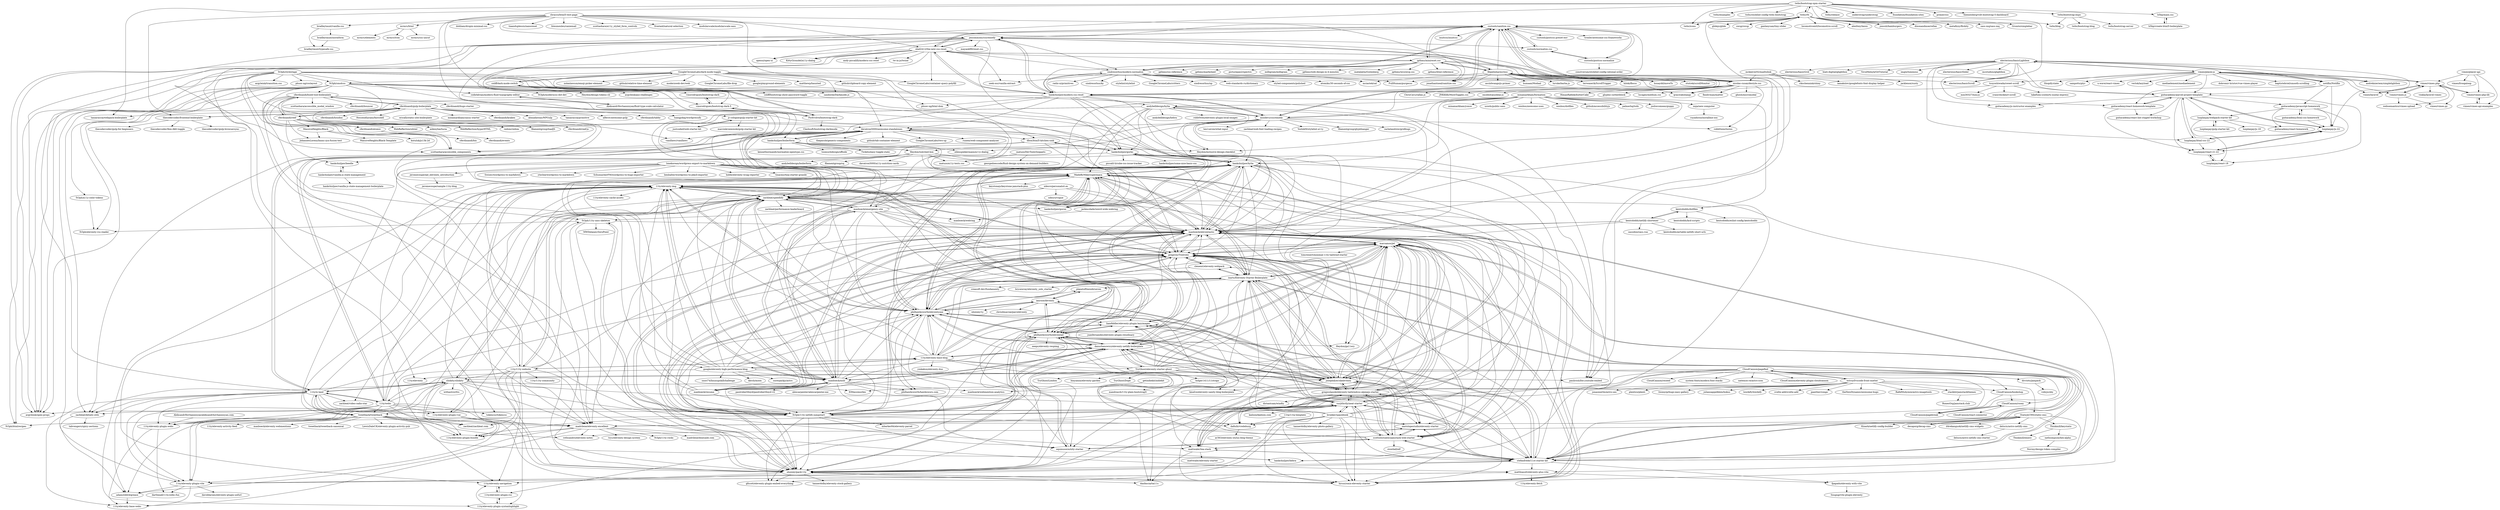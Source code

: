 digraph G {
"GoogleChromeLabs/dark-mode-toggle" -> "coliff/dark-mode-switch"
"GoogleChromeLabs/dark-mode-toggle" -> "davatron5000/awesome-standalones"
"GoogleChromeLabs/dark-mode-toggle" -> "github/clipboard-copy-element" ["e"=1]
"GoogleChromeLabs/dark-mode-toggle" -> "nolanlawson/emoji-picker-element" ["e"=1]
"GoogleChromeLabs/dark-mode-toggle" -> "github/relative-time-element"
"GoogleChromeLabs/dark-mode-toggle" -> "modernweb-dev/web" ["e"=1]
"GoogleChromeLabs/dark-mode-toggle" -> "paulirish/lite-youtube-embed" ["e"=1]
"GoogleChromeLabs/dark-mode-toggle" -> "GoogleChromeLabs/container-query-polyfill" ["e"=1]
"GoogleChromeLabs/dark-mode-toggle" -> "GoogleChromeLabs/file-drop" ["e"=1]
"GoogleChromeLabs/dark-mode-toggle" -> "5t3ph/smolcss"
"GoogleChromeLabs/dark-mode-toggle" -> "google/playground-elements" ["e"=1]
"GoogleChromeLabs/dark-mode-toggle" -> "sandoche/Darkmode.js" ["e"=1]
"GoogleChromeLabs/dark-mode-toggle" -> "maxboeck/emergency-site"
"GoogleChromeLabs/dark-mode-toggle" -> "MadeByMike/supermaya"
"GoogleChromeLabs/dark-mode-toggle" -> "matthewp/haunted" ["e"=1]
"cbracco/html5-test-page" -> "dohliam/dropin-minimal-css" ["e"=1]
"cbracco/html5-test-page" -> "mrmrs/html"
"cbracco/html5-test-page" -> "dbox/html5-kitchen-sink"
"cbracco/html5-test-page" -> "hankchizljaw/boilerform"
"cbracco/html5-test-page" -> "tiaanduplessis/nanoreset"
"cbracco/html5-test-page" -> "hteumeuleu/caniemail" ["e"=1]
"cbracco/html5-test-page" -> "jensimmons/cssremedy"
"cbracco/html5-test-page" -> "elad2412/the-new-css-reset"
"cbracco/html5-test-page" -> "zachleat/speedlify"
"cbracco/html5-test-page" -> "scottaohara/a11y_styled_form_controls" ["e"=1]
"cbracco/html5-test-page" -> "jonathantneal/sanitize.css" ["e"=1]
"cbracco/html5-test-page" -> "bradleytaunt/vanilla-css"
"cbracco/html5-test-page" -> "csstools/sanitize.css"
"cbracco/html5-test-page" -> "frontaid/natural-selection"
"cbracco/html5-test-page" -> "modularscale/modularscale-sass" ["e"=1]
"11ty/webc" -> "11ty/is-land"
"11ty/webc" -> "11ty/eleventy-plugin-webc"
"11ty/webc" -> "slinkity/slinkity"
"11ty/webc" -> "davatron5000/awesome-standalones"
"11ty/webc" -> "11ty/eleventy-img"
"11ty/webc" -> "zachleat/speedlify"
"11ty/webc" -> "maxboeck/eleventastic"
"11ty/webc" -> "argyleink/open-props" ["e"=1]
"11ty/webc" -> "11ty/eleventy-plugin-vite"
"11ty/webc" -> "tweetback/tweetback"
"11ty/webc" -> "tokencss/tokencss" ["e"=1]
"11ty/webc" -> "11ty/eleventy-plugin-bundle"
"11ty/webc" -> "madrilene/eleventy-excellent"
"11ty/webc" -> "11ty/eleventy-plugin-vue"
"11ty/webc" -> "zachleat/details-utils"
"matuzo/DevToolsSnippets" -> "matuzo/a11y-tests.css"
"matuzo/DevToolsSnippets" -> "georgedoescode/fluid-design-system-on-demand-builders"
"zachleat/details-utils" -> "tabvengers/spicy-sections"
"zachleat/details-utils" -> "adamstddrd/grease"
"dbox/html5-kitchen-sink" -> "hankchizljaw/gorko"
"dbox/html5-kitchen-sink" -> "hankchizljaw/goron"
"dbox/html5-kitchen-sink" -> "madrilene/eleventy-excellent"
"dbox/html5-kitchen-sink" -> "scottaohara/accessible_components" ["e"=1]
"google/eleventy-high-performance-blog" -> "11ty/eleventy-base-blog"
"google/eleventy-high-performance-blog" -> "maxboeck/eleventastic"
"google/eleventy-high-performance-blog" -> "gregives/Twelvety"
"google/eleventy-high-performance-blog" -> "hankchizljaw/hylia"
"google/eleventy-high-performance-blog" -> "11ty/eleventy" ["e"=1]
"google/eleventy-high-performance-blog" -> "snori74/linuxupskillchallenge" ["e"=1]
"google/eleventy-high-performance-blog" -> "maxboeck/mxb"
"google/eleventy-high-performance-blog" -> "11ty/eleventy-img"
"google/eleventy-high-performance-blog" -> "philhawksworth/eleventyone"
"google/eleventy-high-performance-blog" -> "kbrsh/moon" ["e"=1]
"google/eleventy-high-performance-blog" -> "zachleat/speedlify"
"google/eleventy-high-performance-blog" -> "MadeByMike/supermaya"
"google/eleventy-high-performance-blog" -> "danurbanowicz/eleventy-netlify-boilerplate"
"google/eleventy-high-performance-blog" -> "snowpackjs/astro" ["e"=1]
"google/eleventy-high-performance-blog" -> "paulirish/lite-youtube-embed" ["e"=1]
"hankchizljaw/hylia" -> "philhawksworth/eleventyone"
"hankchizljaw/hylia" -> "MadeByMike/supermaya"
"hankchizljaw/hylia" -> "maxboeck/eleventastic"
"hankchizljaw/hylia" -> "nhoizey/pack11ty"
"hankchizljaw/hylia" -> "gregives/Twelvety"
"hankchizljaw/hylia" -> "danurbanowicz/eleventy-netlify-boilerplate"
"hankchizljaw/hylia" -> "hankchizljaw/gorko"
"hankchizljaw/hylia" -> "josephdyer/skeleventy"
"hankchizljaw/hylia" -> "11ty/eleventy-base-blog"
"hankchizljaw/hylia" -> "hirusi/smix-eleventy-starter"
"hankchizljaw/hylia" -> "hankchizljaw/hebra"
"hankchizljaw/hylia" -> "philhawksworth/eleventail"
"hankchizljaw/hylia" -> "maxboeck/mxb"
"hankchizljaw/hylia" -> "ixartz/Eleventy-Starter-Boilerplate"
"hankchizljaw/hylia" -> "equinusocio/xity-starter"
"sindresorhus/modern-normalize" -> "csstools/sanitize.css"
"sindresorhus/modern-normalize" -> "electerious/basicScroll" ["e"=1]
"sindresorhus/modern-normalize" -> "sindresorhus/ky" ["e"=1]
"sindresorhus/modern-normalize" -> "stylelint/stylelint" ["e"=1]
"sindresorhus/modern-normalize" -> "goitacademy/parcel-project-template"
"sindresorhus/modern-normalize" -> "GoogleChromeLabs/critters" ["e"=1]
"sindresorhus/modern-normalize" -> "hankchizljaw/modern-css-reset"
"sindresorhus/modern-normalize" -> "FullHuman/purgecss" ["e"=1]
"sindresorhus/modern-normalize" -> "sindresorhus/np" ["e"=1]
"sindresorhus/modern-normalize" -> "mciastek/sal" ["e"=1]
"sindresorhus/modern-normalize" -> "web-standards-ru/dictionary" ["e"=1]
"sindresorhus/modern-normalize" -> "styled-components/polished" ["e"=1]
"sindresorhus/modern-normalize" -> "seek-oss/vanilla-extract" ["e"=1]
"sindresorhus/modern-normalize" -> "atomiks/30-seconds-of-css" ["e"=1]
"sindresorhus/modern-normalize" -> "radix-ui/primitives" ["e"=1]
"5t3ph/stylestage" -> "5t3ph/11ty-netlify-jumpstart"
"5t3ph/stylestage" -> "5t3ph/smolcss"
"5t3ph/stylestage" -> "hankchizljaw/modern-css-reset"
"5t3ph/stylestage" -> "argyleink/transition.css" ["e"=1]
"5t3ph/stylestage" -> "maxboeck/eleventastic"
"5t3ph/stylestage" -> "google/eleventy-high-performance-blog"
"5t3ph/stylestage" -> "hankchizljaw/hylia"
"5t3ph/stylestage" -> "phuoc-ng/csslayout" ["e"=1]
"5t3ph/stylestage" -> "zachleat/speedlify"
"5t3ph/stylestage" -> "phuoc-ng/html-dom" ["e"=1]
"5t3ph/stylestage" -> "argyleink/open-props" ["e"=1]
"5t3ph/stylestage" -> "5t3ph/htmlrecipes"
"5t3ph/stylestage" -> "11ty/eleventy" ["e"=1]
"5t3ph/stylestage" -> "11ty/eleventy-img"
"xdesro/personalsit.es" -> "xdesro/vogue"
"xdesro/personalsit.es" -> "nhoizey/pack11ty"
"xdesro/personalsit.es" -> "maxboeck/eleventastic"
"xdesro/personalsit.es" -> "zachleat/speedlify"
"xdesro/personalsit.es" -> "madrilene/eleventy-excellent"
"xdesro/personalsit.es" -> "zachleat/video-radio-star"
"vimeo/player.js" -> "vimeo/vimeo.php"
"vimeo/player.js" -> "vimeo/vimeo.js"
"vimeo/player.js" -> "electerious/basicLightbox"
"vimeo/player.js" -> "goitacademy/parcel-project-template"
"vimeo/player.js" -> "dobromir-hristov/vue-vimeo-player"
"vimeo/player.js" -> "andreknieriem/simplelightbox" ["e"=1]
"vimeo/player.js" -> "baptistebriel/smooth-scrolling" ["e"=1]
"vimeo/player.js" -> "vimeo/laravel"
"vimeo/player.js" -> "Shopify/slate" ["e"=1]
"vimeo/player.js" -> "sampotts/plyr" ["e"=1]
"vimeo/player.js" -> "notiflix/Notiflix"
"vimeo/player.js" -> "tsuyoshiwada/sweet-scroll"
"vimeo/player.js" -> "u-wave/react-vimeo"
"vimeo/player.js" -> "verlok/lazyload" ["e"=1]
"vimeo/player.js" -> "mediaelement/mediaelement" ["e"=1]
"Thinkmill/keystatic" -> "Thinkmill/emery"
"Thinkmill/keystatic" -> "nathsimpson/hex-alpha"
"maxboeck/mxb" -> "maxboeck/eleventastic"
"maxboeck/mxb" -> "paulrobertlloyd/paulrobertlloyd-v4"
"maxboeck/mxb" -> "hirusi/smix-eleventy-starter"
"maxboeck/mxb" -> "danurbanowicz/eleventy-netlify-boilerplate"
"maxboeck/mxb" -> "11ty/eleventy-img"
"maxboeck/mxb" -> "MadeByMike/supermaya"
"maxboeck/mxb" -> "gregives/Twelvety"
"maxboeck/mxb" -> "equinusocio/xity-starter"
"maxboeck/mxb" -> "alexcarpenter/alexcarpenter.me"
"maxboeck/mxb" -> "maxboeck/resume"
"maxboeck/mxb" -> "philhawksworth/eleventyone"
"maxboeck/mxb" -> "zachleat/speedlify"
"maxboeck/mxb" -> "nhoizey/pack11ty"
"maxboeck/mxb" -> "maxboeck/webmention-analytics"
"maxboeck/mxb" -> "philhawksworth/hawksworx.com"
"scottishstoater/jamstack-web-starter" -> "ixartz/Eleventy-Starter-Boilerplate"
"scottishstoater/jamstack-web-starter" -> "eastslopestudio/eleventy-starter"
"scottishstoater/jamstack-web-starter" -> "stefanfrede/11st-starter-kit"
"scottishstoater/jamstack-web-starter" -> "gregwolanski/eleventy-tailwindcss-alpinejs-starter"
"scottishstoater/jamstack-web-starter" -> "mattwaler/tea-stack"
"scottishstoater/jamstack-web-starter" -> "marcamos/jet"
"scottishstoater/jamstack-web-starter" -> "gregives/Twelvety"
"scottishstoater/jamstack-web-starter" -> "josephdyer/skeleventy"
"scottishstoater/jamstack-web-starter" -> "maxboeck/eleventastic"
"scottishstoater/jamstack-web-starter" -> "liamfiddler/eleventy-plugin-lazyimages"
"scottishstoater/jamstack-web-starter" -> "philhawksworth/eleventail"
"scottishstoater/jamstack-web-starter" -> "equinusocio/xity-starter"
"scottishstoater/jamstack-web-starter" -> "stowball/elf"
"scottishstoater/jamstack-web-starter" -> "surjithctly/neat-starter"
"twbs/rfs" -> "twbs/bootstrap-npm-starter"
"twbs/rfs" -> "ganlanyuan/tiny-slider" ["e"=1]
"twbs/rfs" -> "twbs/icons" ["e"=1]
"twbs/rfs" -> "locomotivemtl/locomotive-scroll" ["e"=1]
"twbs/rfs" -> "electerious/basicScroll" ["e"=1]
"twbs/rfs" -> "alexfoxy/laxxx" ["e"=1]
"twbs/rfs" -> "jonsuh/hamburgers" ["e"=1]
"twbs/rfs" -> "dixonandmoe/rellax" ["e"=1]
"twbs/rfs" -> "paulirish/lite-youtube-embed" ["e"=1]
"twbs/rfs" -> "metafizzy/flickity" ["e"=1]
"twbs/rfs" -> "csstools/sanitize.css"
"twbs/rfs" -> "sass-mq/sass-mq" ["e"=1]
"twbs/rfs" -> "Grsmto/simplebar" ["e"=1]
"twbs/rfs" -> "glidejs/glide" ["e"=1]
"twbs/rfs" -> "swup/swup" ["e"=1]
"vimeo/vimeo.js" -> "websemantics/vimeo-upload"
"vimeo/vimeo.js" -> "vimeo/vimeo.php"
"vimeo/vimeo.js" -> "vimeo/vimeo.py"
"csstools/sanitize.css" -> "csstools/normalize.css"
"csstools/sanitize.css" -> "sindresorhus/modern-normalize"
"csstools/sanitize.css" -> "jgthms/minireset.css"
"csstools/sanitize.css" -> "nicolas-cusan/destyle.css"
"csstools/sanitize.css" -> "hankchizljaw/modern-css-reset"
"csstools/sanitize.css" -> "jensimmons/cssremedy"
"csstools/sanitize.css" -> "elad2412/the-new-css-reset"
"csstools/sanitize.css" -> "csstools/postcss-normalize"
"csstools/sanitize.css" -> "csstools/postcss-preset-env" ["e"=1]
"csstools/sanitize.css" -> "mozdevs/cssremedy"
"csstools/sanitize.css" -> "troxler/awesome-css-frameworks" ["e"=1]
"csstools/sanitize.css" -> "twbs/rfs"
"csstools/sanitize.css" -> "argyleink/open-props" ["e"=1]
"csstools/sanitize.css" -> "FullHuman/purgecss" ["e"=1]
"csstools/sanitize.css" -> "inuitcss/inuitcss" ["e"=1]
"hankchizljaw/modern-css-reset" -> "elad2412/the-new-css-reset"
"hankchizljaw/modern-css-reset" -> "hankchizljaw/gorko"
"hankchizljaw/modern-css-reset" -> "mozdevs/cssremedy"
"hankchizljaw/modern-css-reset" -> "jensimmons/cssremedy"
"hankchizljaw/modern-css-reset" -> "csstools/sanitize.css"
"hankchizljaw/modern-css-reset" -> "hankchizljaw/hylia"
"hankchizljaw/modern-css-reset" -> "Heydon/inclusive-design-checklist" ["e"=1]
"hankchizljaw/modern-css-reset" -> "sindresorhus/modern-normalize"
"hankchizljaw/modern-css-reset" -> "argyleink/open-props" ["e"=1]
"hankchizljaw/modern-css-reset" -> "andybelldesign/hylia"
"hankchizljaw/modern-css-reset" -> "davatron5000/awesome-standalones"
"hankchizljaw/modern-css-reset" -> "maxboeck/eleventastic"
"hankchizljaw/modern-css-reset" -> "paulirish/lite-youtube-embed" ["e"=1]
"hankchizljaw/modern-css-reset" -> "phuoc-ng/html-dom" ["e"=1]
"hankchizljaw/modern-css-reset" -> "zachleat/speedlify"
"filipelinhares/ress" -> "hiloki/flocss" ["e"=1]
"filipelinhares/ress" -> "nicolas-cusan/destyle.css"
"filipelinhares/ress" -> "jgthms/minireset.css"
"filipelinhares/ress" -> "asciidwango/js-primer" ["e"=1]
"filipelinhares/ress" -> "qrac/yakuhanjp" ["e"=1]
"filipelinhares/ress" -> "hankchizljaw/modern-css-reset"
"filipelinhares/ress" -> "hsnaydd/moveTo" ["e"=1]
"filipelinhares/ress" -> "csstools/sanitize.css"
"filipelinhares/ress" -> "jonathantneal/sanitize.css" ["e"=1]
"filipelinhares/ress" -> "humaan/Modaal" ["e"=1]
"filipelinhares/ress" -> "luruke/barba.js" ["e"=1]
"filipelinhares/ress" -> "stutrek/scrollMonitor" ["e"=1]
"filipelinhares/ress" -> "elad2412/the-new-css-reset"
"filipelinhares/ress" -> "terwanerik/ScrollTrigger" ["e"=1]
"filipelinhares/ress" -> "mciastek/sal" ["e"=1]
"mckeever02/mailtolink" -> "rikschennink/shiny" ["e"=1]
"mckeever02/mailtolink" -> "nicolas-cusan/destyle.css"
"mckeever02/mailtolink" -> "iamakulov/googlefonts-font-display-helper" ["e"=1]
"mckeever02/mailtolink" -> "jacklenox/susty" ["e"=1]
"mckeever02/mailtolink" -> "maxboeck/eleventastic"
"vinorodrigues/bootstrap-dark" -> "vinorodrigues/bootstrap-dark-5"
"twbs/bootstrap-npm-starter" -> "twbs/rfs"
"twbs/bootstrap-npm-starter" -> "twbs/examples"
"twbs/bootstrap-npm-starter" -> "twbs/icons" ["e"=1]
"twbs/bootstrap-npm-starter" -> "twbs/stylelint-config-twbs-bootstrap"
"twbs/bootstrap-npm-starter" -> "twbs/blog"
"twbs/bootstrap-npm-starter" -> "twbs/release"
"twbs/bootstrap-npm-starter" -> "twbs/bootstrap-expo"
"twbs/bootstrap-npm-starter" -> "thecodercoder/frontend-boilerplate"
"twbs/bootstrap-npm-starter" -> "understrap/understrap" ["e"=1]
"twbs/bootstrap-npm-starter" -> "vinorodrigues/bootstrap-dark-5"
"twbs/bootstrap-npm-starter" -> "foundation/foundation-sites" ["e"=1]
"twbs/bootstrap-npm-starter" -> "primer/css" ["e"=1]
"twbs/bootstrap-npm-starter" -> "taniarascia/webpack-boilerplate" ["e"=1]
"twbs/bootstrap-npm-starter" -> "themesberg/volt-bootstrap-5-dashboard" ["e"=1]
"twbs/bootstrap-npm-starter" -> "h5bp/main.css"
"csstools/postcss-normalize" -> "csstools/normalize.css"
"csstools/postcss-normalize" -> "csstools/sanitize.css"
"csstools/postcss-normalize" -> "constverum/stylelint-config-rational-order" ["e"=1]
"minamarkham/formation" -> "Heydon/inclusive-design-checklist" ["e"=1]
"minamarkham/formation" -> "minamarkham/yonce"
"minamarkham/formation" -> "uswds/public-sans" ["e"=1]
"minamarkham/formation" -> "maxboeck/eleventastic"
"minamarkham/formation" -> "wesbos/awesome-uses" ["e"=1]
"minamarkham/formation" -> "maxboeck/emergency-site"
"minamarkham/formation" -> "wesbos/dotfiles" ["e"=1]
"minamarkham/formation" -> "andybelldesign/hylia"
"minamarkham/formation" -> "hankchizljaw/hylia"
"minamarkham/formation" -> "github/accessibilityjs" ["e"=1]
"minamarkham/formation" -> "mozdevs/cssremedy"
"minamarkham/formation" -> "palmerhq/tsdx" ["e"=1]
"minamarkham/formation" -> "joshwcomeau/guppy" ["e"=1]
"minamarkham/formation" -> "kentcdodds/dotfiles"
"minamarkham/formation" -> "nnja/new-computer"
"codeAdrian/modern-fluid-typography-editor" -> "AleksandrHovhannisyan/fluid-type-scale-calculator"
"electerious/basicLightbox" -> "goitacademy/parcel-project-template"
"electerious/basicLightbox" -> "electerious/basicSlider"
"electerious/basicLightbox" -> "luxplanjay/js-22"
"electerious/basicLightbox" -> "andreknieriem/simplelightbox" ["e"=1]
"electerious/basicLightbox" -> "mcstudios/glightbox"
"electerious/basicLightbox" -> "electerious/basicGrid"
"electerious/basicLightbox" -> "biati-digital/glightbox" ["e"=1]
"electerious/basicLightbox" -> "VovaMelnyk/GitTutorial"
"electerious/basicLightbox" -> "electerious/basicScroll" ["e"=1]
"electerious/basicLightbox" -> "luxplanjay/html-css-22"
"electerious/basicLightbox" -> "goitacademy/js-instructor-examples"
"electerious/basicLightbox" -> "vimeo/player.js"
"electerious/basicLightbox" -> "notiflix/Notiflix"
"electerious/basicLightbox" -> "imgix/luminous" ["e"=1]
"electerious/basicLightbox" -> "goitacademy/react-homework-template"
"elad2412/the-new-css-reset" -> "hankchizljaw/modern-css-reset"
"elad2412/the-new-css-reset" -> "argyleink/open-props" ["e"=1]
"elad2412/the-new-css-reset" -> "csstools/sanitize.css"
"elad2412/the-new-css-reset" -> "argyleink/gui-challenges" ["e"=1]
"elad2412/the-new-css-reset" -> "jensimmons/cssremedy"
"elad2412/the-new-css-reset" -> "GoogleChromeLabs/container-query-polyfill" ["e"=1]
"elad2412/the-new-css-reset" -> "sindresorhus/modern-normalize"
"elad2412/the-new-css-reset" -> "tokencss/tokencss" ["e"=1]
"elad2412/the-new-css-reset" -> "filipelinhares/ress"
"elad2412/the-new-css-reset" -> "jgthms/minireset.css"
"elad2412/the-new-css-reset" -> "openui/open-ui" ["e"=1]
"elad2412/the-new-css-reset" -> "KittyGiraudel/a11y-dialog" ["e"=1]
"elad2412/the-new-css-reset" -> "andy-piccalilli/modern-css-reset"
"elad2412/the-new-css-reset" -> "tw-in-js/twind" ["e"=1]
"elad2412/the-new-css-reset" -> "seek-oss/vanilla-extract" ["e"=1]
"ForEvolve/bootstrap-dark" -> "vinorodrigues/bootstrap-dark-5"
"ForEvolve/bootstrap-dark" -> "coliff/dark-mode-switch"
"ForEvolve/bootstrap-dark" -> "Clashsoft/bootstrap-darkmode"
"11ty/eleventy-plugin-syntaxhighlight" -> "11ty/eleventy-plugin-rss"
"11ty/eleventy-plugin-syntaxhighlight" -> "11ty/eleventy-navigation"
"MassiveHeights/Black" -> "JohannesLorenz/lmms-zyn-fusion-test"
"MassiveHeights/Black" -> "MassiveHeights/Black-Template"
"MassiveHeights/Black" -> "kutuluk/js13k-2d" ["e"=1]
"kentcdodds/netlify-shortener" -> "cassidoo/cass.run" ["e"=1]
"kentcdodds/netlify-shortener" -> "kentcdodds/dotfiles"
"kentcdodds/netlify-shortener" -> "maxboeck/eleventastic"
"kentcdodds/netlify-shortener" -> "philhawksworth/hawksworx.com"
"kentcdodds/netlify-shortener" -> "kentcdodds/airtable-netlify-short-urls"
"kentcdodds/netlify-shortener" -> "gregives/Twelvety"
"eastslopestudio/eleventy-starter" -> "scottishstoater/jamstack-web-starter"
"justcoded/web-starter-kit" -> "jr-cologne/gulp-starter-kit"
"vinorodrigues/bootstrap-dark-5" -> "vinorodrigues/bootstrap-dark"
"vinorodrigues/bootstrap-dark-5" -> "ForEvolve/bootstrap-dark"
"kentcdodds/dotfiles" -> "kentcdodds/netlify-shortener"
"kentcdodds/dotfiles" -> "kentcdodds/kcd-scripts" ["e"=1]
"kentcdodds/dotfiles" -> "kentcdodds/eslint-config-kentcdodds" ["e"=1]
"decaporg/decap-cms" -> "StaticJsCMS/static-cms"
"CloudCannon/pagefind" -> "CloudCannon/bookshop"
"CloudCannon/pagefind" -> "CloudCannon/rosey"
"CloudCannon/pagefind" -> "divriots/jampack"
"CloudCannon/pagefind" -> "CloudCannon/pagebreak"
"CloudCannon/pagefind" -> "tweetback/tweetback"
"CloudCannon/pagefind" -> "CloudCannon/reseed"
"CloudCannon/pagefind" -> "11ty/eleventy-plugin-bundle"
"CloudCannon/pagefind" -> "system-fonts/modern-font-stacks" ["e"=1]
"CloudCannon/pagefind" -> "natemoo-re/astro-icon" ["e"=1]
"CloudCannon/pagefind" -> "slinkity/slinkity"
"CloudCannon/pagefind" -> "11ty/eleventy-plugin-vite"
"CloudCannon/pagefind" -> "matthiasott/eleventy-plus-vite"
"CloudCannon/pagefind" -> "CloudCannon/eleventy-plugin-cloudcannon"
"CloudCannon/pagefind" -> "11ty/webc"
"CloudCannon/pagefind" -> "estruyf/vscode-front-matter"
"11ty/11ty-website" -> "11ty/eleventy-img"
"11ty/11ty-website" -> "zachleat/speedlify"
"11ty/11ty-website" -> "hankchizljaw/hylia"
"11ty/11ty-website" -> "nhoizey/pack11ty"
"11ty/11ty-website" -> "maxboeck/eleventastic"
"11ty/11ty-website" -> "11ty/eleventy-base-blog"
"11ty/11ty-website" -> "11ty/eleventy-plugin-webc"
"11ty/11ty-website" -> "11ty/11ty-community"
"11ty/11ty-website" -> "slinkity/slinkity"
"11ty/11ty-website" -> "5t3ph/11ty-sass-skeleton"
"11ty/11ty-website" -> "madrilene/eleventy-excellent"
"11ty/11ty-website" -> "11ty/eleventy-plugin-syntaxhighlight"
"11ty/11ty-website" -> "11ty/eleventy-plugin-bundle"
"11ty/11ty-website" -> "zachleat/zachleat.com"
"11ty/11ty-website" -> "11ty/eleventy-navigation"
"davatron5000/awesome-standalones" -> "thepassle/generic-components" ["e"=1]
"davatron5000/awesome-standalones" -> "vanillawc/vanillawc"
"davatron5000/awesome-standalones" -> "github/tab-container-element" ["e"=1]
"davatron5000/awesome-standalones" -> "maxboeck/eleventastic"
"davatron5000/awesome-standalones" -> "11ty/is-land"
"davatron5000/awesome-standalones" -> "GoogleChromeLabs/two-up"
"davatron5000/awesome-standalones" -> "scottaohara/accessible_components" ["e"=1]
"davatron5000/awesome-standalones" -> "Heydon/watched-box"
"davatron5000/awesome-standalones" -> "runem/web-component-analyzer" ["e"=1]
"davatron5000/awesome-standalones" -> "paulirish/lite-youtube-embed" ["e"=1]
"davatron5000/awesome-standalones" -> "zachleat/details-utils"
"davatron5000/awesome-standalones" -> "11ty/webc"
"davatron5000/awesome-standalones" -> "dbox/html5-kitchen-sink"
"davatron5000/awesome-standalones" -> "hankchizljaw/boilerform"
"davatron5000/awesome-standalones" -> "zachleat/speedlify"
"jgthms/minireset.css" -> "csstools/sanitize.css"
"jgthms/minireset.css" -> "jgthms/wysiwyg.css" ["e"=1]
"jgthms/minireset.css" -> "jgthms/html-reference" ["e"=1]
"jgthms/minireset.css" -> "filipelinhares/ress"
"jgthms/minireset.css" -> "jgthms/css-reference" ["e"=1]
"jgthms/minireset.css" -> "sindresorhus/modern-normalize"
"jgthms/minireset.css" -> "jgthms/marksheet" ["e"=1]
"jgthms/minireset.css" -> "stutrek/scrollMonitor" ["e"=1]
"jgthms/minireset.css" -> "jonathantneal/sanitize.css" ["e"=1]
"jgthms/minireset.css" -> "hankchizljaw/modern-css-reset"
"jgthms/minireset.css" -> "picturepan2/spectre" ["e"=1]
"jgthms/minireset.css" -> "milligram/milligram" ["e"=1]
"jgthms/minireset.css" -> "jgthms/web-design-in-4-minutes" ["e"=1]
"jgthms/minireset.css" -> "matejlatin/Gutenberg" ["e"=1]
"jgthms/minireset.css" -> "hsnaydd/moveTo" ["e"=1]
"mozdevs/cssremedy" -> "filamentgroup/glyphhanger" ["e"=1]
"mozdevs/cssremedy" -> "hankchizljaw/modern-css-reset"
"mozdevs/cssremedy" -> "robb0wen/tornis" ["e"=1]
"mozdevs/cssremedy" -> "andybelldesign/hylia"
"mozdevs/cssremedy" -> "Heydon/inclusive-design-checklist" ["e"=1]
"mozdevs/cssremedy" -> "hankchizljaw/hylia"
"mozdevs/cssremedy" -> "rachelandrew/gridbugs" ["e"=1]
"mozdevs/cssremedy" -> "Heydon/watched-box"
"mozdevs/cssremedy" -> "edenspiekermann/a11y-dialog" ["e"=1]
"mozdevs/cssremedy" -> "ten1seven/what-input" ["e"=1]
"mozdevs/cssremedy" -> "philhawksworth/eleventyone"
"mozdevs/cssremedy" -> "csstools/sanitize.css"
"mozdevs/cssremedy" -> "zachleat/web-font-loading-recipes" ["e"=1]
"mozdevs/cssremedy" -> "davatron5000/awesome-standalones"
"mozdevs/cssremedy" -> "YozhikM/stylelint-a11y" ["e"=1]
"nicolas-cusan/destyle.css" -> "csstools/sanitize.css"
"nicolas-cusan/destyle.css" -> "filipelinhares/ress"
"nicolas-cusan/destyle.css" -> "HimasRafeek/butterCake"
"nicolas-cusan/destyle.css" -> "qrac/yakuhanjp" ["e"=1]
"nicolas-cusan/destyle.css" -> "jensimmons/cssremedy"
"nicolas-cusan/destyle.css" -> "robb0wen/tornis" ["e"=1]
"nicolas-cusan/destyle.css" -> "hankchizljaw/modern-css-reset"
"nicolas-cusan/destyle.css" -> "glyphic-co/textblock" ["e"=1]
"nicolas-cusan/destyle.css" -> "lucagez/medium.css" ["e"=1]
"nicolas-cusan/destyle.css" -> "finnhvman/matter" ["e"=1]
"nicolas-cusan/destyle.css" -> "ghosh/micromodal" ["e"=1]
"nicolas-cusan/destyle.css" -> "mozdevs/cssremedy"
"nicolas-cusan/destyle.css" -> "ChrisCavs/rallax.js" ["e"=1]
"nicolas-cusan/destyle.css" -> "JNKKKK/MoreToggles.css" ["e"=1]
"nicolas-cusan/destyle.css" -> "oncebot/pushbar.js" ["e"=1]
"hankchizljaw/boilerform" -> "Heydon/watched-box"
"hankchizljaw/boilerform" -> "davatron5000/awesome-standalones"
"hankchizljaw/boilerform" -> "Twikito/easy-toggle-state" ["e"=1]
"hankchizljaw/boilerform" -> "Heydon/inclusive-design-checklist" ["e"=1]
"hankchizljaw/boilerform" -> "hankchizljaw/goron"
"hankchizljaw/boilerform" -> "kennethormandy/normalize-opentype.css" ["e"=1]
"hankchizljaw/boilerform" -> "toomuchdesign/offside" ["e"=1]
"hankchizljaw/boilerform" -> "edenspiekermann/a11y-dialog" ["e"=1]
"luxplanjay/gulp-starter-kit" -> "luxplanjay/webpack-starter-kit"
"luxplanjay/webpack-starter-kit" -> "luxplanjay/gulp-starter-kit"
"luxplanjay/webpack-starter-kit" -> "luxplanjay/js-18"
"luxplanjay/webpack-starter-kit" -> "goitacademy/react-homework"
"luxplanjay/webpack-starter-kit" -> "luxplanjay/react-18"
"planetoftheweb/seven" -> "ianrose/deventy"
"maxboeck/emergency-site" -> "maxboeck/eleventastic"
"maxboeck/emergency-site" -> "maxboeck/resume"
"maxboeck/emergency-site" -> "zachleat/speedlify"
"maxboeck/emergency-site" -> "gregives/Twelvety"
"maxboeck/emergency-site" -> "hankchizljaw/hylia"
"maxboeck/emergency-site" -> "philhawksworth/eleventyone"
"maxboeck/emergency-site" -> "danurbanowicz/eleventy-netlify-boilerplate"
"maxboeck/emergency-site" -> "maxboeck/mxb"
"maxboeck/emergency-site" -> "nhoizey/pack11ty"
"maxboeck/emergency-site" -> "11ty/eleventy-img"
"maxboeck/emergency-site" -> "davatron5000/awesome-standalones"
"maxboeck/emergency-site" -> "5t3ph/11ty-netlify-jumpstart"
"maxboeck/emergency-site" -> "hirusi/smix-eleventy-starter"
"maxboeck/emergency-site" -> "maxboeck/webring"
"maxboeck/emergency-site" -> "5t3ph/11ty-sass-skeleton"
"andybelldesign/hylia" -> "andybelldesign/hebra"
"andybelldesign/hylia" -> "philhawksworth/eleventyone"
"andybelldesign/hylia" -> "Heydon/ga11ery"
"andybelldesign/hylia" -> "robb0wen/eleventy-plugin-local-images"
"andybelldesign/hylia" -> "5t3ph/11ty-netlify-jumpstart"
"andybelldesign/hylia" -> "maxboeck/eleventastic"
"andybelldesign/hylia" -> "hankchizljaw/gorko"
"andybelldesign/hylia" -> "hankchizljaw/goron"
"andybelldesign/hylia" -> "maxboeck/mxb"
"andybelldesign/hylia" -> "MadeByMike/supermaya"
"andybelldesign/hylia" -> "mozdevs/cssremedy"
"coliff/dark-mode-switch" -> "ForEvolve/bootstrap-dark"
"coliff/dark-mode-switch" -> "GoogleChromeLabs/dark-mode-toggle"
"coliff/dark-mode-switch" -> "sandoche/Darkmode.js" ["e"=1]
"coliff/dark-mode-switch" -> "vinorodrigues/bootstrap-dark-5"
"coliff/dark-mode-switch" -> "coliff/bootstrap-show-password-toggle"
"coliff/dark-mode-switch" -> "vinorodrigues/bootstrap-dark"
"AleksandrHovhannisyan/fluid-type-scale-calculator" -> "codeAdrian/modern-fluid-typography-editor"
"csstools/normalize.css" -> "csstools/sanitize.css"
"csstools/normalize.css" -> "csstools/postcss-normalize"
"11ty/eleventy-base-blog" -> "danurbanowicz/eleventy-netlify-boilerplate"
"11ty/eleventy-base-blog" -> "philhawksworth/eleventyone"
"11ty/eleventy-base-blog" -> "josephdyer/skeleventy"
"11ty/eleventy-base-blog" -> "hankchizljaw/hylia"
"11ty/eleventy-base-blog" -> "maxboeck/eleventastic"
"11ty/eleventy-base-blog" -> "google/eleventy-high-performance-blog"
"11ty/eleventy-base-blog" -> "11ty/11ty-website"
"11ty/eleventy-base-blog" -> "maxboeck/mxb"
"11ty/eleventy-base-blog" -> "zachleat/speedlify"
"11ty/eleventy-base-blog" -> "dafiulh/vredeburg"
"11ty/eleventy-base-blog" -> "11ty/eleventy-img"
"11ty/eleventy-base-blog" -> "TryGhost/eleventy-starter-ghost"
"11ty/eleventy-base-blog" -> "marcamos/jet"
"11ty/eleventy-base-blog" -> "ixartz/Eleventy-Starter-Boilerplate"
"11ty/eleventy-base-blog" -> "yinkakun/eleventy-duo"
"zachleat/speedlify" -> "zachleat/performance-leaderboard"
"zachleat/speedlify" -> "11ty/eleventy-img"
"zachleat/speedlify" -> "maxboeck/mxb"
"zachleat/speedlify" -> "zachleat/zachleat.com"
"zachleat/speedlify" -> "11ty/11ty-website"
"zachleat/speedlify" -> "philhawksworth/eleventyone"
"zachleat/speedlify" -> "gregives/Twelvety"
"zachleat/speedlify" -> "maxboeck/eleventastic"
"zachleat/speedlify" -> "maxboeck/emergency-site"
"zachleat/speedlify" -> "philhawksworth/eleventail"
"zachleat/speedlify" -> "5t3ph/11ty-netlify-jumpstart"
"zachleat/speedlify" -> "hankchizljaw/goron"
"zachleat/speedlify" -> "nhoizey/pack11ty"
"zachleat/speedlify" -> "slinkity/slinkity"
"zachleat/speedlify" -> "stefanfrede/11st-starter-kit"
"jackmcdade/weird-wide-webring" -> "maxboeck/webring"
"danurbanowicz/eleventy-netlify-boilerplate" -> "philhawksworth/eleventyone"
"danurbanowicz/eleventy-netlify-boilerplate" -> "maxboeck/eleventastic"
"danurbanowicz/eleventy-netlify-boilerplate" -> "philhawksworth/eleventail"
"danurbanowicz/eleventy-netlify-boilerplate" -> "5t3ph/11ty-netlify-jumpstart"
"danurbanowicz/eleventy-netlify-boilerplate" -> "josephdyer/skeleventy"
"danurbanowicz/eleventy-netlify-boilerplate" -> "marcamos/jet"
"danurbanowicz/eleventy-netlify-boilerplate" -> "nhoizey/pack11ty"
"danurbanowicz/eleventy-netlify-boilerplate" -> "11ty/eleventy-base-blog"
"danurbanowicz/eleventy-netlify-boilerplate" -> "maxboeck/mxb"
"danurbanowicz/eleventy-netlify-boilerplate" -> "gregives/Twelvety"
"danurbanowicz/eleventy-netlify-boilerplate" -> "gregwolanski/eleventy-tailwindcss-alpinejs-starter"
"danurbanowicz/eleventy-netlify-boilerplate" -> "TryGhost/eleventy-starter-ghost"
"danurbanowicz/eleventy-netlify-boilerplate" -> "MadeByMike/supermaya"
"danurbanowicz/eleventy-netlify-boilerplate" -> "scottishstoater/jamstack-web-starter"
"danurbanowicz/eleventy-netlify-boilerplate" -> "hankchizljaw/hylia"
"divriots/jampack" -> "vobyjs/oby" ["e"=1]
"lonekorean/wordpress-export-to-markdown" -> "Swizec/wordpress-to-markdown"
"lonekorean/wordpress-export-to-markdown" -> "maxboeck/eleventastic"
"lonekorean/wordpress-export-to-markdown" -> "ytechie/wordpress-to-markdown"
"lonekorean/wordpress-export-to-markdown" -> "gregives/Twelvety"
"lonekorean/wordpress-export-to-markdown" -> "jeromecoupe/iad_eleventy_introduction"
"lonekorean/wordpress-export-to-markdown" -> "SchumacherFM/wordpress-to-hugo-exporter" ["e"=1]
"lonekorean/wordpress-export-to-markdown" -> "tweetback/tweetback"
"lonekorean/wordpress-export-to-markdown" -> "philhawksworth/eleventail"
"lonekorean/wordpress-export-to-markdown" -> "benbalter/wordpress-to-jekyll-exporter" ["e"=1]
"lonekorean/wordpress-export-to-markdown" -> "hidde/eleventy-wcag-reporter" ["e"=1]
"lonekorean/wordpress-export-to-markdown" -> "philhawksworth/eleventyone"
"lonekorean/wordpress-export-to-markdown" -> "MadeByMike/supermaya"
"lonekorean/wordpress-export-to-markdown" -> "11ty/eleventy-img"
"lonekorean/wordpress-export-to-markdown" -> "tinacms/tina-starter-grande" ["e"=1]
"lonekorean/wordpress-export-to-markdown" -> "zachleat/speedlify"
"maxboeck/resume" -> "maxboeck/eleventastic"
"maxboeck/resume" -> "maxboeck/emergency-site"
"maxboeck/resume" -> "maxboeck/mxb"
"maxboeck/resume" -> "11ty/eleventy-img"
"maxboeck/resume" -> "5t3ph/11ty-netlify-jumpstart"
"maxboeck/resume" -> "philhawksworth/eleventail"
"maxboeck/resume" -> "philhawksworth/eleventyone"
"maxboeck/resume" -> "MadeByMike/supermaya"
"goitacademy/parcel-project-template" -> "goitacademy/react-homework-template"
"goitacademy/parcel-project-template" -> "luxplanjay/js-22"
"goitacademy/parcel-project-template" -> "luxplanjay/html-css-22"
"goitacademy/parcel-project-template" -> "luxplanjay/react-21-22"
"goitacademy/parcel-project-template" -> "luxplanjay/webpack-starter-kit"
"goitacademy/parcel-project-template" -> "goitacademy/js-instructor-examples"
"goitacademy/parcel-project-template" -> "goitacademy/javascript-homework"
"goitacademy/parcel-project-template" -> "luxplanjay/react-18"
"goitacademy/parcel-project-template" -> "goitacademy/react-lint-staged-workshop"
"goitacademy/react-homework-template" -> "goitacademy/parcel-project-template"
"goitacademy/react-homework-template" -> "goitacademy/react-lint-staged-workshop"
"goitacademy/react-homework-template" -> "luxplanjay/react-21-22"
"cferdinandi/atomic" -> "cferdinandi/events"
"cferdinandi/atomic" -> "cferdinandi/bin"
"thecodercoder/frontend-boilerplate" -> "thecodercoder/gulp-browsersync"
"thecodercoder/frontend-boilerplate" -> "cferdinandi/gulp-boilerplate"
"thecodercoder/frontend-boilerplate" -> "thecodercoder/gulp-for-beginners"
"thecodercoder/frontend-boilerplate" -> "thecodercoder/fem-dklt-toggle"
"jensimmons/cssremedy" -> "hankchizljaw/modern-css-reset"
"jensimmons/cssremedy" -> "csstools/sanitize.css"
"jensimmons/cssremedy" -> "argyleink/open-props" ["e"=1]
"jensimmons/cssremedy" -> "KittyGiraudel/a11y-dialog" ["e"=1]
"jensimmons/cssremedy" -> "hankchizljaw/gorko"
"jensimmons/cssremedy" -> "csstools/normalize.css"
"jensimmons/cssremedy" -> "elad2412/the-new-css-reset"
"jensimmons/cssremedy" -> "nicolas-cusan/destyle.css"
"jensimmons/cssremedy" -> "mayank99/reset.css"
"jensimmons/cssremedy" -> "openui/open-ui" ["e"=1]
"jensimmons/cssremedy" -> "zachleat/speedlify"
"jensimmons/cssremedy" -> "11ty/is-land"
"jensimmons/cssremedy" -> "scottaohara/accessible_components" ["e"=1]
"jensimmons/cssremedy" -> "sindresorhus/modern-normalize"
"jensimmons/cssremedy" -> "maxboeck/eleventastic"
"mrmrs/html" -> "mrmrs/css-uncut"
"mrmrs/html" -> "mrmrs/elements" ["e"=1]
"mrmrs/html" -> "mrmrs/trim"
"11ty/eleventy-plugin-vue" -> "11ty/eleventy-plugin-vite"
"11ty/eleventy-plugin-vue" -> "nhoizey/pack11ty"
"11ty/eleventy-plugin-vue" -> "11ty/eleventy-img"
"11ty/eleventy-plugin-vue" -> "hirusi/smix-eleventy-starter"
"5t3ph/11ty-netlify-jumpstart" -> "5t3ph/11ty-sass-skeleton"
"5t3ph/11ty-netlify-jumpstart" -> "gregives/Twelvety"
"5t3ph/11ty-netlify-jumpstart" -> "danurbanowicz/eleventy-netlify-boilerplate"
"5t3ph/11ty-netlify-jumpstart" -> "maxboeck/eleventastic"
"5t3ph/11ty-netlify-jumpstart" -> "nhoizey/pack11ty"
"5t3ph/11ty-netlify-jumpstart" -> "mbarker84/eleventy-parcel"
"5t3ph/11ty-netlify-jumpstart" -> "philhawksworth/eleventail"
"5t3ph/11ty-netlify-jumpstart" -> "5t3ph/htmlrecipes"
"5t3ph/11ty-netlify-jumpstart" -> "marcamos/jet"
"5t3ph/11ty-netlify-jumpstart" -> "surjithctly/neat-starter"
"5t3ph/11ty-netlify-jumpstart" -> "equinusocio/xity-starter"
"5t3ph/11ty-netlify-jumpstart" -> "dafiulh/vredeburg"
"5t3ph/11ty-netlify-jumpstart" -> "philhawksworth/eleventyone"
"5t3ph/11ty-netlify-jumpstart" -> "gfscott/eleventy-plugin-embed-everything"
"cferdinandi/reef" -> "cferdinandi/build-tool-boilerplate"
"cferdinandi/reef" -> "cferdinandi/atomic"
"cferdinandi/reef" -> "hankchizljaw/beedle"
"cferdinandi/reef" -> "JohannesLorenz/lmms-zyn-fusion-test"
"cferdinandi/reef" -> "cferdinandi/gulp-boilerplate"
"cferdinandi/reef" -> "cferdinandi/reef-js"
"cferdinandi/reef" -> "WebReflection/uhtml" ["e"=1]
"cferdinandi/reef" -> "davatron5000/awesome-standalones"
"cferdinandi/reef" -> "MassiveHeights/Black"
"cferdinandi/reef" -> "aidenybai/lucia" ["e"=1]
"cferdinandi/reef" -> "WebReflection/hyperHTML" ["e"=1]
"cferdinandi/reef" -> "vanillawc/vanillawc"
"cferdinandi/reef" -> "redom/redom" ["e"=1]
"cferdinandi/reef" -> "maxboeck/eleventastic"
"cferdinandi/reef" -> "filamentgroup/loadJS" ["e"=1]
"ixartz/Eleventy-Starter-Boilerplate" -> "scottishstoater/jamstack-web-starter"
"ixartz/Eleventy-Starter-Boilerplate" -> "josephdyer/skeleventy"
"ixartz/Eleventy-Starter-Boilerplate" -> "clenemt/eleventy-webpack"
"ixartz/Eleventy-Starter-Boilerplate" -> "marcamos/jet"
"ixartz/Eleventy-Starter-Boilerplate" -> "gregives/Twelvety"
"ixartz/Eleventy-Starter-Boilerplate" -> "surjithctly/neat-starter"
"ixartz/Eleventy-Starter-Boilerplate" -> "stefanfrede/11st-starter-kit"
"ixartz/Eleventy-Starter-Boilerplate" -> "maxboeck/eleventastic"
"ixartz/Eleventy-Starter-Boilerplate" -> "brycewray/eleventy_solo_starter"
"ixartz/Eleventy-Starter-Boilerplate" -> "MadeByMike/supermaya"
"ixartz/Eleventy-Starter-Boilerplate" -> "mattwaler/tea-stack"
"ixartz/Eleventy-Starter-Boilerplate" -> "creasoft-dev/fundamenty"
"ixartz/Eleventy-Starter-Boilerplate" -> "philhawksworth/eleventyone"
"ixartz/Eleventy-Starter-Boilerplate" -> "equinusocio/xity-starter"
"ixartz/Eleventy-Starter-Boilerplate" -> "planetoftheweb/seven"
"vimeo/player-api" -> "vimeo/vimeo-php-lib"
"vimeo/player-api" -> "vimeo/vimeo-api-examples"
"vimeo/player-api" -> "vimeo/froogaloop"
"vimeo/player-api" -> "vimeo/vimeo.php"
"broeker/spacebook" -> "surjithctly/neat-starter"
"broeker/spacebook" -> "maxboeck/eleventastic"
"broeker/spacebook" -> "hirusi/smix-eleventy-starter"
"broeker/spacebook" -> "gfscott/eleventy-plugin-embed-everything"
"broeker/spacebook" -> "dafiulh/vredeburg"
"broeker/spacebook" -> "ixartz/Eleventy-Starter-Boilerplate"
"broeker/spacebook" -> "marcamos/jet"
"broeker/spacebook" -> "tannerdolby/eleventy-photo-gallery"
"broeker/spacebook" -> "eastslopestudio/eleventy-starter"
"broeker/spacebook" -> "stefanfrede/11st-starter-kit"
"broeker/spacebook" -> "liamfiddler/eleventy-plugin-lazyimages"
"broeker/spacebook" -> "nhoizey/pack11ty"
"stackbit/jamstackthemes" -> "RoneoOrg/jamstack.club"
"vimeo/vimeo.php" -> "vimeo/laravel"
"vimeo/vimeo.php" -> "vimeo/vimeo-php-lib"
"vimeo/vimeo.php" -> "vimeo/vimeo.js"
"vimeo/vimeo.php" -> "vimeo/vimeo.py"
"vimeo/vimeo.php" -> "websemantics/vimeo-upload"
"vimeo/vimeo.php" -> "vinkla/laravel-vimeo"
"vimeo/vimeo.php" -> "vimeo/player.js"
"11ty/eleventy-plugin-vite" -> "11ty/eleventy-base-webc"
"11ty/eleventy-plugin-vite" -> "adamstddrd/grease"
"11ty/eleventy-plugin-vite" -> "darthmall/11ty.webc.fun"
"11ty/eleventy-plugin-vite" -> "daviddarnes/eleventy-plugin-unfurl"
"11ty/eleventy-plugin-vite" -> "matthiasott/eleventy-plus-vite"
"estruyf/vscode-front-matter" -> "theNewDynamic/awesome-hugo" ["e"=1]
"estruyf/vscode-front-matter" -> "CloudCannon/pagefind"
"estruyf/vscode-front-matter" -> "CloudCannon/bookshop"
"estruyf/vscode-front-matter" -> "StaticJsCMS/static-cms"
"estruyf/vscode-front-matter" -> "RafidMuhymin/astro-imagetools" ["e"=1]
"estruyf/vscode-front-matter" -> "jonasmerlin/astro-seo" ["e"=1]
"estruyf/vscode-front-matter" -> "madrilene/eleventy-excellent"
"estruyf/vscode-front-matter" -> "stackbit/jamstackthemes"
"estruyf/vscode-front-matter" -> "plentico/plenti" ["e"=1]
"estruyf/vscode-front-matter" -> "liwenyip/hugo-easy-gallery" ["e"=1]
"estruyf/vscode-front-matter" -> "julianoappelklein/hokus" ["e"=1]
"estruyf/vscode-front-matter" -> "ElMassimo/iles" ["e"=1]
"estruyf/vscode-front-matter" -> "lowdefy/lowdefy" ["e"=1]
"estruyf/vscode-front-matter" -> "svelte-add/svelte-add" ["e"=1]
"estruyf/vscode-front-matter" -> "jpanther/congo" ["e"=1]
"stefanfrede/11st-starter-kit" -> "gregives/Twelvety"
"stefanfrede/11st-starter-kit" -> "mattwaler/tea-stack"
"stefanfrede/11st-starter-kit" -> "gregwolanski/eleventy-tailwindcss-alpinejs-starter"
"stefanfrede/11st-starter-kit" -> "marcamos/jet"
"stefanfrede/11st-starter-kit" -> "maxboeck/eleventastic"
"stefanfrede/11st-starter-kit" -> "liamfiddler/eleventy-plugin-lazyimages"
"stefanfrede/11st-starter-kit" -> "surjithctly/neat-starter"
"stefanfrede/11st-starter-kit" -> "scottishstoater/jamstack-web-starter"
"stefanfrede/11st-starter-kit" -> "eastslopestudio/eleventy-starter"
"stefanfrede/11st-starter-kit" -> "fpapado/eleventy-with-vite"
"stefanfrede/11st-starter-kit" -> "ixartz/Eleventy-Starter-Boilerplate"
"stefanfrede/11st-starter-kit" -> "11ty/eleventy-plugin-vite"
"stefanfrede/11st-starter-kit" -> "nhoizey/pack11ty"
"stefanfrede/11st-starter-kit" -> "clenemt/eleventy-webpack"
"stefanfrede/11st-starter-kit" -> "matthiasott/eleventy-plus-vite"
"gregwolanski/eleventy-tailwindcss-alpinejs-starter" -> "stefanfrede/11st-starter-kit"
"gregwolanski/eleventy-tailwindcss-alpinejs-starter" -> "marcamos/jet"
"gregwolanski/eleventy-tailwindcss-alpinejs-starter" -> "mattwaler/tea-stack"
"gregwolanski/eleventy-tailwindcss-alpinejs-starter" -> "scottishstoater/jamstack-web-starter"
"gregwolanski/eleventy-tailwindcss-alpinejs-starter" -> "surjithctly/neat-starter"
"gregwolanski/eleventy-tailwindcss-alpinejs-starter" -> "philhawksworth/eleventail"
"gregwolanski/eleventy-tailwindcss-alpinejs-starter" -> "gregives/Twelvety"
"gregwolanski/eleventy-tailwindcss-alpinejs-starter" -> "eastslopestudio/eleventy-starter"
"gregwolanski/eleventy-tailwindcss-alpinejs-starter" -> "josephdyer/skeleventy"
"gregwolanski/eleventy-tailwindcss-alpinejs-starter" -> "danurbanowicz/eleventy-netlify-boilerplate"
"gregwolanski/eleventy-tailwindcss-alpinejs-starter" -> "maxboeck/eleventastic"
"gregwolanski/eleventy-tailwindcss-alpinejs-starter" -> "distantcam/windty"
"gregwolanski/eleventy-tailwindcss-alpinejs-starter" -> "MadeByMike/supermaya"
"nnja/new-computer" -> "ruyadorno/installme-osx"
"tsuyoshiwada/sweet-scroll" -> "qrac/yakuhanjp" ["e"=1]
"tsuyoshiwada/sweet-scroll" -> "takefumi-yoshii/ts-nuxtjs-express" ["e"=1]
"tsuyoshiwada/sweet-scroll" -> "min30327/luxy.js" ["e"=1]
"tsuyoshiwada/sweet-scroll" -> "crazychicken/t-scroll" ["e"=1]
"jeromecoupe/iad_eleventy_introduction" -> "jeromecoupe/sample-11ty-blog"
"notiflix/Notiflix" -> "goitacademy/parcel-project-template"
"notiflix/Notiflix" -> "electerious/basicLightbox"
"notiflix/Notiflix" -> "goitacademy/react-homework-template"
"notiflix/Notiflix" -> "goitacademy/javascript-homework"
"notiflix/Notiflix" -> "luxplanjay/js-22"
"cferdinandi/build-tool-boilerplate" -> "cferdinandi/gulp-boilerplate"
"cferdinandi/build-tool-boilerplate" -> "cferdinandi/reef"
"cferdinandi/build-tool-boilerplate" -> "cferdinandi/hugo-starter"
"cferdinandi/build-tool-boilerplate" -> "scottaohara/accessible_modal_window" ["e"=1]
"cferdinandi/build-tool-boilerplate" -> "5t3ph/11ty-netlify-jumpstart"
"cferdinandi/build-tool-boilerplate" -> "scottaohara/accessible_components" ["e"=1]
"cferdinandi/build-tool-boilerplate" -> "hankchizljaw/gorko"
"cferdinandi/build-tool-boilerplate" -> "5t3ph/11ty-sass-skeleton"
"cferdinandi/build-tool-boilerplate" -> "cferdinandi/bouncer" ["e"=1]
"cferdinandi/build-tool-boilerplate" -> "cferdinandi/atomic"
"goitacademy/javascript-homework" -> "goitacademy/react-homework"
"goitacademy/javascript-homework" -> "luxplanjay/js-22"
"goitacademy/javascript-homework" -> "luxplanjay/webpack-starter-kit"
"goitacademy/javascript-homework" -> "goitacademy/html-css-homework"
"goitacademy/javascript-homework" -> "luxplanjay/react-21-22"
"Heydon/watched-box" -> "filamentgroup/cq"
"Heydon/watched-box" -> "hankchizljaw/goron"
"Heydon/watched-box" -> "davatron5000/a11y-nutrition-cards"
"Heydon/watched-box" -> "hankchizljaw/beedle"
"Heydon/watched-box" -> "matuzo/a11y-tests.css"
"Heydon/watched-box" -> "andybelldesign/boilerform" ["e"=1]
"Heydon/watched-box" -> "Heydon/ga11ery"
"StaticJsCMS/static-cms" -> "decaporg/decap-cms"
"StaticJsCMS/static-cms" -> "stefanfrede/11st-starter-kit"
"StaticJsCMS/static-cms" -> "madrilene/eleventy-excellent"
"StaticJsCMS/static-cms" -> "Thinkmill/keystatic"
"StaticJsCMS/static-cms" -> "d4rekanguok/netlify-cms-widgets"
"StaticJsCMS/static-cms" -> "delucis/astro-netlify-cms"
"StaticJsCMS/static-cms" -> "rothsandro/eleventy-notes"
"StaticJsCMS/static-cms" -> "Kinark/netlify-config-builder"
"11ty/eleventy-img" -> "maxboeck/eleventastic"
"11ty/eleventy-img" -> "liamfiddler/eleventy-plugin-lazyimages"
"11ty/eleventy-img" -> "gregives/Twelvety"
"11ty/eleventy-img" -> "11ty/eleventy-plugin-syntaxhighlight"
"11ty/eleventy-img" -> "nhoizey/pack11ty"
"11ty/eleventy-img" -> "11ty/eleventy-navigation"
"11ty/eleventy-img" -> "zachleat/speedlify"
"11ty/eleventy-img" -> "philhawksworth/eleventyone"
"11ty/eleventy-img" -> "11ty/11ty-website"
"11ty/eleventy-img" -> "philhawksworth/eleventail"
"11ty/eleventy-img" -> "maxboeck/mxb"
"11ty/eleventy-img" -> "stefanfrede/11st-starter-kit"
"11ty/eleventy-img" -> "MadeByMike/supermaya"
"11ty/eleventy-img" -> "11ty/eleventy-cache-assets"
"11ty/eleventy-img" -> "hirusi/smix-eleventy-starter"
"11ty/is-land" -> "11ty/eleventy-plugin-webc"
"11ty/is-land" -> "slinkity/slinkity"
"11ty/is-land" -> "11ty/webc"
"11ty/is-land" -> "11ty/eleventy-plugin-vite"
"11ty/is-land" -> "adamstddrd/grease"
"11ty/is-land" -> "madrilene/eleventy-excellent"
"11ty/is-land" -> "11ty/eleventy-plugin-bundle"
"11ty/is-land" -> "tweetback/tweetback"
"11ty/is-land" -> "gregives/Twelvety"
"11ty/is-land" -> "zachleat/details-utils"
"11ty/is-land" -> "davatron5000/awesome-standalones"
"11ty/is-land" -> "11ty/eleventy-img"
"11ty/is-land" -> "11ty/eleventy-plugin-vue"
"11ty/is-land" -> "11ty/eleventy-base-webc"
"11ty/is-land" -> "zachleat/video-radio-star"
"hankchizljaw/beedle" -> "hankchizljaw/vanilla-js-state-management"
"hankchizljaw/goron" -> "hankchizljaw/gorko"
"madrilene/eleventy-excellent" -> "adamstddrd/grease"
"madrilene/eleventy-excellent" -> "rothsandro/eleventy-notes"
"madrilene/eleventy-excellent" -> "trys/eleventy-design-system"
"madrilene/eleventy-excellent" -> "11ty/eleventy-plugin-bundle"
"madrilene/eleventy-excellent" -> "matthiasott/eleventy-plus-vite"
"madrilene/eleventy-excellent" -> "5t3ph/11ty-rocks"
"madrilene/eleventy-excellent" -> "madrilene/lenesaile.com"
"madrilene/eleventy-excellent" -> "11ty/eleventy-base-webc"
"goitacademy/html-css-homework" -> "goitacademy/javascript-homework"
"goitacademy/html-css-homework" -> "luxplanjay/js-22"
"cferdinandi/gulp-boilerplate" -> "cferdinandi/build-tool-boilerplate"
"cferdinandi/gulp-boilerplate" -> "thecodercoder/frontend-boilerplate"
"cferdinandi/gulp-boilerplate" -> "HosseinKarami/fastshell" ["e"=1]
"cferdinandi/gulp-boilerplate" -> "ericalli/static-site-boilerplate" ["e"=1]
"cferdinandi/gulp-boilerplate" -> "cferdinandi/reef"
"cferdinandi/gulp-boilerplate" -> "minamarkham/sassy-starter" ["e"=1]
"cferdinandi/gulp-boilerplate" -> "cferdinandi/kraken" ["e"=1]
"cferdinandi/gulp-boilerplate" -> "ahmadawais/WPGulp" ["e"=1]
"cferdinandi/gulp-boilerplate" -> "taniarascia/primitive" ["e"=1]
"cferdinandi/gulp-boilerplate" -> "alferov/awesome-gulp" ["e"=1]
"cferdinandi/gulp-boilerplate" -> "cferdinandi/tabby" ["e"=1]
"cferdinandi/gulp-boilerplate" -> "luangjokaj/wordpressify" ["e"=1]
"cferdinandi/gulp-boilerplate" -> "jr-cologne/gulp-starter-kit"
"cferdinandi/gulp-boilerplate" -> "cferdinandi/houdini" ["e"=1]
"cferdinandi/gulp-boilerplate" -> "taniarascia/webpack-boilerplate" ["e"=1]
"11ty/eleventy-navigation" -> "11ty/eleventy-plugin-rss"
"MadeByMike/supermaya" -> "maxboeck/eleventastic"
"MadeByMike/supermaya" -> "hankchizljaw/hylia"
"MadeByMike/supermaya" -> "keystonejs/keystone-jamstack-plus"
"MadeByMike/supermaya" -> "philhawksworth/eleventail"
"MadeByMike/supermaya" -> "gregives/Twelvety"
"MadeByMike/supermaya" -> "liamfiddler/eleventy-plugin-lazyimages"
"MadeByMike/supermaya" -> "hirusi/smix-eleventy-starter"
"MadeByMike/supermaya" -> "philhawksworth/eleventyone"
"MadeByMike/supermaya" -> "ixartz/Eleventy-Starter-Boilerplate"
"MadeByMike/supermaya" -> "nhoizey/pack11ty"
"MadeByMike/supermaya" -> "maxboeck/mxb"
"MadeByMike/supermaya" -> "josephdyer/skeleventy"
"MadeByMike/supermaya" -> "11ty/eleventy-img"
"MadeByMike/supermaya" -> "marcamos/jet"
"MadeByMike/supermaya" -> "11ty/eleventy-navigation"
"ianrose/deventy" -> "danfascia/tai11s"
"ianrose/deventy" -> "planetoftheweb/seven"
"ianrose/deventy" -> "philhawksworth/eleventail"
"ianrose/deventy" -> "philhawksworth/eleventyone"
"ianrose/deventy" -> "josephdyer/skeleventy"
"ianrose/deventy" -> "chrisdmacrae/parceleventy"
"ianrose/deventy" -> "nhoizey/1y"
"maxboeck/eleventastic" -> "gregives/Twelvety"
"maxboeck/eleventastic" -> "MadeByMike/supermaya"
"maxboeck/eleventastic" -> "maxboeck/mxb"
"maxboeck/eleventastic" -> "11ty/eleventy-img"
"maxboeck/eleventastic" -> "philhawksworth/eleventyone"
"maxboeck/eleventastic" -> "nhoizey/pack11ty"
"maxboeck/eleventastic" -> "stefanfrede/11st-starter-kit"
"maxboeck/eleventastic" -> "marcamos/jet"
"maxboeck/eleventastic" -> "danurbanowicz/eleventy-netlify-boilerplate"
"maxboeck/eleventastic" -> "maxboeck/resume"
"maxboeck/eleventastic" -> "hankchizljaw/hylia"
"maxboeck/eleventastic" -> "hirusi/smix-eleventy-starter"
"maxboeck/eleventastic" -> "5t3ph/11ty-netlify-jumpstart"
"maxboeck/eleventastic" -> "ixartz/Eleventy-Starter-Boilerplate"
"maxboeck/eleventastic" -> "josephdyer/skeleventy"
"jr-cologne/gulp-starter-kit" -> "marcinkrzeminski/gulp-starter-kit"
"jr-cologne/gulp-starter-kit" -> "justcoded/web-starter-kit"
"gregives/Twelvety" -> "maxboeck/eleventastic"
"gregives/Twelvety" -> "stefanfrede/11st-starter-kit"
"gregives/Twelvety" -> "marcamos/jet"
"gregives/Twelvety" -> "hirusi/smix-eleventy-starter"
"gregives/Twelvety" -> "clenemt/eleventy-webpack"
"gregives/Twelvety" -> "nhoizey/pack11ty"
"gregives/Twelvety" -> "eastslopestudio/eleventy-starter"
"gregives/Twelvety" -> "11ty/eleventy-img"
"gregives/Twelvety" -> "ixartz/Eleventy-Starter-Boilerplate"
"gregives/Twelvety" -> "liamfiddler/eleventy-plugin-lazyimages"
"gregives/Twelvety" -> "5t3ph/11ty-netlify-jumpstart"
"gregives/Twelvety" -> "philhawksworth/eleventyone"
"gregives/Twelvety" -> "scottishstoater/jamstack-web-starter"
"gregives/Twelvety" -> "gregwolanski/eleventy-tailwindcss-alpinejs-starter"
"gregives/Twelvety" -> "MadeByMike/supermaya"
"luxplanjay/js-22" -> "luxplanjay/html-css-22"
"luxplanjay/js-22" -> "luxplanjay/react-21-22"
"luxplanjay/js-22" -> "goitacademy/parcel-project-template"
"marcamos/jet" -> "gregives/Twelvety"
"marcamos/jet" -> "stefanfrede/11st-starter-kit"
"marcamos/jet" -> "gregwolanski/eleventy-tailwindcss-alpinejs-starter"
"marcamos/jet" -> "mattwaler/tea-stack"
"marcamos/jet" -> "maxboeck/eleventastic"
"marcamos/jet" -> "ixartz/Eleventy-Starter-Boilerplate"
"marcamos/jet" -> "scottishstoater/jamstack-web-starter"
"marcamos/jet" -> "surjithctly/neat-starter"
"marcamos/jet" -> "tomreinert/minimal-11ty-tailwind-starter"
"marcamos/jet" -> "philhawksworth/eleventail"
"marcamos/jet" -> "dafiulh/vredeburg"
"marcamos/jet" -> "eastslopestudio/eleventy-starter"
"marcamos/jet" -> "josephdyer/skeleventy"
"marcamos/jet" -> "danurbanowicz/eleventy-netlify-boilerplate"
"marcamos/jet" -> "nhoizey/pack11ty"
"AleksandrHovhannisyan/aleksandrhovhannisyan.com" -> "11ty/eleventy-plugin-webc"
"TryGhost/eleventy-starter-ghost" -> "danurbanowicz/eleventy-netlify-boilerplate"
"TryGhost/eleventy-starter-ghost" -> "nhoizey/pack11ty"
"TryGhost/eleventy-starter-ghost" -> "philhawksworth/eleventyone"
"TryGhost/eleventy-starter-ghost" -> "liamfiddler/eleventy-plugin-lazyimages"
"TryGhost/eleventy-starter-ghost" -> "josephdyer/skeleventy"
"TryGhost/eleventy-starter-ghost" -> "kmelve/eleventy-sanity-blog-boilerplate"
"TryGhost/eleventy-starter-ghost" -> "maxboeck/eleventastic"
"TryGhost/eleventy-starter-ghost" -> "TryGhost/London" ["e"=1]
"TryGhost/eleventy-starter-ghost" -> "ixartz/Eleventy-Starter-Boilerplate"
"TryGhost/eleventy-starter-ghost" -> "marcamos/jet"
"TryGhost/eleventy-starter-ghost" -> "binyamin/eleventy-garden" ["e"=1]
"TryGhost/eleventy-starter-ghost" -> "holger1411/11straps"
"TryGhost/eleventy-starter-ghost" -> "hankchizljaw/hylia"
"TryGhost/eleventy-starter-ghost" -> "TryGhost/Dope" ["e"=1]
"TryGhost/eleventy-starter-ghost" -> "stefanfrede/11st-starter-kit"
"luxplanjay/html-css-22" -> "luxplanjay/js-22"
"luxplanjay/html-css-22" -> "goitacademy/parcel-project-template"
"luxplanjay/html-css-22" -> "luxplanjay/react-21-22"
"CloudCannon/pagebreak" -> "CloudCannon/rosey"
"hankchizljaw/vanilla-js-state-management" -> "hankchizljaw/beedle"
"hankchizljaw/vanilla-js-state-management" -> "hankchizljaw/vanilla-js-state-management-boilerplate"
"josephdyer/skeleventy" -> "ixartz/Eleventy-Starter-Boilerplate"
"josephdyer/skeleventy" -> "philhawksworth/eleventyone"
"josephdyer/skeleventy" -> "philhawksworth/eleventail"
"josephdyer/skeleventy" -> "ianrose/deventy"
"josephdyer/skeleventy" -> "maxboeck/eleventastic"
"josephdyer/skeleventy" -> "danurbanowicz/eleventy-netlify-boilerplate"
"josephdyer/skeleventy" -> "scottishstoater/jamstack-web-starter"
"josephdyer/skeleventy" -> "hirusi/smix-eleventy-starter"
"josephdyer/skeleventy" -> "gregwolanski/eleventy-tailwindcss-alpinejs-starter"
"josephdyer/skeleventy" -> "kmelve/eleventy-sanity-blog-boilerplate"
"josephdyer/skeleventy" -> "marcamos/jet"
"josephdyer/skeleventy" -> "stefanfrede/11st-starter-kit"
"josephdyer/skeleventy" -> "MadeByMike/supermaya"
"josephdyer/skeleventy" -> "liamfiddler/eleventy-plugin-lazyimages"
"josephdyer/skeleventy" -> "gregives/Twelvety"
"luxplanjay/react-21-22" -> "luxplanjay/react-18"
"luxplanjay/react-21-22" -> "luxplanjay/js-22"
"twbs/bootstrap-expo" -> "twbs/bootstrap-blog"
"twbs/bootstrap-expo" -> "twbs/bootstrap-server"
"twbs/bootstrap-expo" -> "twbs/blog"
"h5bp/create-html5-boilerplate" -> "h5bp/main.css"
"dafiulh/vredeburg" -> "ar363/eleventy-stylus-blog-theme"
"vimeo/laravel" -> "vimeo/vimeo.php"
"slinkity/slinkity" -> "11ty/is-land"
"slinkity/slinkity" -> "11ty/eleventy-plugin-vite"
"slinkity/slinkity" -> "stefanfrede/11st-starter-kit"
"slinkity/slinkity" -> "11ty/eleventy-img"
"slinkity/slinkity" -> "madrilene/eleventy-excellent"
"slinkity/slinkity" -> "11ty/eleventy-plugin-vue"
"slinkity/slinkity" -> "11ty/eleventy-plugin-webc"
"slinkity/slinkity" -> "11ty/eleventy-plugin-bundle"
"slinkity/slinkity" -> "nhoizey/pack11ty"
"slinkity/slinkity" -> "zachleat/details-utils"
"slinkity/slinkity" -> "mattwaler/tea-stack"
"slinkity/slinkity" -> "ElMassimo/iles" ["e"=1]
"slinkity/slinkity" -> "withastro/rfcs" ["e"=1]
"slinkity/slinkity" -> "zachleat/speedlify"
"11ty/eleventy-plugin-rss" -> "11ty/eleventy-plugin-syntaxhighlight"
"11ty/eleventy-plugin-rss" -> "11ty/eleventy-navigation"
"hankchizljaw/gorko" -> "hankchizljaw/goron"
"hankchizljaw/gorko" -> "piccalil-li/cube-css-issue-tracker"
"hankchizljaw/gorko" -> "dbox/html5-kitchen-sink"
"hankchizljaw/gorko" -> "hankchizljaw/hylia"
"hankchizljaw/gorko" -> "hankchizljaw/hebra"
"hankchizljaw/gorko" -> "madrilene/eleventy-excellent"
"hankchizljaw/gorko" -> "hankchizljaw/some-nice-basic-css"
"tweetback/tweetback" -> "tweetback/tweetback-canonical"
"tweetback/tweetback" -> "madrilene/eleventy-excellent"
"tweetback/tweetback" -> "11ty/eleventy-plugin-bundle"
"tweetback/tweetback" -> "LewisDaleUK/eleventy-plugin-activity-pub"
"tweetback/tweetback" -> "11ty/eleventy-img"
"tweetback/tweetback" -> "11ty/eleventy-plugin-webc"
"tweetback/tweetback" -> "rothsandro/eleventy-notes"
"tweetback/tweetback" -> "hankchizljaw/hebra"
"tweetback/tweetback" -> "11ty/eleventy-activity-feed"
"tweetback/tweetback" -> "11ty/is-land"
"tweetback/tweetback" -> "adamstddrd/grease"
"tweetback/tweetback" -> "maxboeck/eleventy-webmentions"
"tweetback/tweetback" -> "zachleat/zachleat.com"
"h5bp/main.css" -> "h5bp/create-html5-boilerplate"
"clenemt/eleventy-webpack" -> "gregives/Twelvety"
"clenemt/eleventy-webpack" -> "nhoizey/pack11ty"
"clenemt/eleventy-webpack" -> "ixartz/Eleventy-Starter-Boilerplate"
"philhawksworth/eleventyone" -> "philhawksworth/eleventail"
"philhawksworth/eleventyone" -> "maxboeck/eleventastic"
"philhawksworth/eleventyone" -> "danurbanowicz/eleventy-netlify-boilerplate"
"philhawksworth/eleventyone" -> "hankchizljaw/hylia"
"philhawksworth/eleventyone" -> "josephdyer/skeleventy"
"philhawksworth/eleventyone" -> "ianrose/deventy"
"philhawksworth/eleventyone" -> "gregives/Twelvety"
"philhawksworth/eleventyone" -> "philhawksworth/hawksworx.com"
"philhawksworth/eleventyone" -> "MadeByMike/supermaya"
"philhawksworth/eleventyone" -> "planetoftheweb/seven"
"philhawksworth/eleventyone" -> "11ty/eleventy-img"
"philhawksworth/eleventyone" -> "equinusocio/xity-starter"
"philhawksworth/eleventyone" -> "11ty/eleventy-base-blog"
"philhawksworth/eleventyone" -> "ixartz/Eleventy-Starter-Boilerplate"
"philhawksworth/eleventyone" -> "liamfiddler/eleventy-plugin-lazyimages"
"surjithctly/neat-starter" -> "mattwaler/tea-stack"
"surjithctly/neat-starter" -> "stefanfrede/11st-starter-kit"
"surjithctly/neat-starter" -> "ixartz/Eleventy-Starter-Boilerplate"
"surjithctly/neat-starter" -> "gregwolanski/eleventy-tailwindcss-alpinejs-starter"
"surjithctly/neat-starter" -> "broeker/spacebook"
"surjithctly/neat-starter" -> "marcamos/jet"
"surjithctly/neat-starter" -> "maxboeck/eleventastic"
"surjithctly/neat-starter" -> "gregives/Twelvety"
"surjithctly/neat-starter" -> "scottishstoater/jamstack-web-starter"
"surjithctly/neat-starter" -> "5t3ph/11ty-netlify-jumpstart"
"surjithctly/neat-starter" -> "danurbanowicz/eleventy-netlify-boilerplate"
"surjithctly/neat-starter" -> "dafiulh/vredeburg"
"surjithctly/neat-starter" -> "kailoon/kailoon.com"
"surjithctly/neat-starter" -> "hirusi/smix-eleventy-starter"
"surjithctly/neat-starter" -> "madrilene/eleventy-excellent"
"holger1411/11straps" -> "mandrasch/11ty-plain-bootstrap5"
"5t3ph/smolcss" -> "5t3ph/htmlrecipes"
"5t3ph/smolcss" -> "5t3ph/moderncss-dot-dev"
"5t3ph/smolcss" -> "zachleat/details-utils"
"5t3ph/smolcss" -> "5t3ph/a11y-color-tokens"
"5t3ph/smolcss" -> "argyleink/open-props" ["e"=1]
"5t3ph/smolcss" -> "maxboeck/eleventastic"
"5t3ph/smolcss" -> "5t3ph/eleventy-rss-reader"
"5t3ph/smolcss" -> "argyleink/gui-challenges" ["e"=1]
"5t3ph/smolcss" -> "cferdinandi/build-tool-boilerplate"
"5t3ph/smolcss" -> "11ty/eleventy-plugin-vite"
"5t3ph/smolcss" -> "codeAdrian/modern-fluid-typography-editor"
"5t3ph/smolcss" -> "gregives/Twelvety"
"5t3ph/smolcss" -> "Heydon/design-tokens-cli" ["e"=1]
"5t3ph/smolcss" -> "11ty/eleventy-img"
"5t3ph/smolcss" -> "scottaohara/accessible_components" ["e"=1]
"liamfiddler/eleventy-plugin-lazyimages" -> "nhoizey/pack11ty"
"liamfiddler/eleventy-plugin-lazyimages" -> "gfscott/eleventy-plugin-embed-everything"
"liamfiddler/eleventy-plugin-lazyimages" -> "juanfernandes/eleventy-plugin-cloudinary"
"liamfiddler/eleventy-plugin-lazyimages" -> "philhawksworth/eleventail"
"liamfiddler/eleventy-plugin-lazyimages" -> "stefanfrede/11st-starter-kit"
"liamfiddler/eleventy-plugin-lazyimages" -> "11ty/eleventy-img"
"5t3ph/11ty-sass-skeleton" -> "5t3ph/11ty-netlify-jumpstart"
"5t3ph/11ty-sass-skeleton" -> "madrilene/eleventy-excellent"
"5t3ph/11ty-sass-skeleton" -> "nhoizey/pack11ty"
"5t3ph/11ty-sass-skeleton" -> "5t3ph/eleventy-rss-reader"
"5t3ph/11ty-sass-skeleton" -> "maxboeck/eleventastic"
"5t3ph/11ty-sass-skeleton" -> "MWDelaney/ZeroPoint"
"5t3ph/a11y-color-tokens" -> "5t3ph/eleventy-rss-reader"
"mattwaler/tea-stack" -> "stefanfrede/11st-starter-kit"
"mattwaler/tea-stack" -> "surjithctly/neat-starter"
"mattwaler/tea-stack" -> "mattwaler/eleventy-starter"
"mattwaler/tea-stack" -> "marcamos/jet"
"mattwaler/tea-stack" -> "gregwolanski/eleventy-tailwindcss-alpinejs-starter"
"mattwaler/tea-stack" -> "scottishstoater/jamstack-web-starter"
"mattwaler/tea-stack" -> "danfascia/tai11s"
"luxplanjay/react-18" -> "luxplanjay/react-21-22"
"bradleytaunt/normform" -> "bradleytaunt/typesafe-css"
"philhawksworth/eleventail" -> "philhawksworth/eleventyone"
"philhawksworth/eleventail" -> "danfascia/tai11s"
"philhawksworth/eleventail" -> "liamfiddler/eleventy-plugin-lazyimages"
"philhawksworth/eleventail" -> "ianrose/deventy"
"philhawksworth/eleventail" -> "11ty/eleventy-plugin-rss"
"philhawksworth/eleventail" -> "equinusocio/xity-starter"
"philhawksworth/eleventail" -> "danurbanowicz/eleventy-netlify-boilerplate"
"philhawksworth/eleventail" -> "josephdyer/skeleventy"
"philhawksworth/eleventail" -> "nhoizey/pack11ty"
"philhawksworth/eleventail" -> "gregwolanski/eleventy-tailwindcss-alpinejs-starter"
"philhawksworth/eleventail" -> "MadeByMike/supermaya"
"philhawksworth/eleventail" -> "eastslopestudio/eleventy-starter"
"philhawksworth/eleventail" -> "marcamos/jet"
"philhawksworth/eleventail" -> "eeeps/eleventy-respimg"
"philhawksworth/eleventail" -> "Heydon/ga11ery"
"CloudCannon/bookshop" -> "CloudCannon/rosey"
"CloudCannon/bookshop" -> "CloudCannon/pagebreak"
"equinusocio/xity-starter" -> "nhoizey/pack11ty"
"equinusocio/xity-starter" -> "hankchizljaw/hebra"
"equinusocio/xity-starter" -> "eastslopestudio/eleventy-starter"
"equinusocio/xity-starter" -> "philhawksworth/eleventail"
"matthiasott/eleventy-plus-vite" -> "fpapado/eleventy-with-vite"
"matthiasott/eleventy-plus-vite" -> "11ty/eleventy-plugin-vite"
"matthiasott/eleventy-plus-vite" -> "11ty/eleventy-fetch"
"11ta/11ta-template" -> "dafiulh/vredeburg"
"11ta/11ta-template" -> "hirusi/smix-eleventy-starter"
"delucis/astro-netlify-cms" -> "delucis/astro-netlify-cms-starter"
"getindiekit/indiekit" -> "maxboeck/webmention-analytics"
"vimeo/vimeo-php-lib" -> "vimeo/vimeo-api-examples"
"vimeo/vimeo-php-lib" -> "vimeo/vimeo.php"
"fpapado/eleventy-with-vite" -> "Snugug/vite-plugin-eleventy"
"bradleytaunt/vanilla-css" -> "bradleytaunt/typesafe-css"
"bradleytaunt/vanilla-css" -> "bradleytaunt/normform"
"vimeo/vimeo-api-examples" -> "vimeo/vimeo-php-lib"
"nhoizey/pack11ty" -> "hirusi/smix-eleventy-starter"
"nhoizey/pack11ty" -> "gfscott/eleventy-plugin-embed-everything"
"nhoizey/pack11ty" -> "liamfiddler/eleventy-plugin-lazyimages"
"nhoizey/pack11ty" -> "11ty/eleventy-navigation"
"nhoizey/pack11ty" -> "tannerdolby/eleventy-stock-gallery"
"nhoizey/pack11ty" -> "danfascia/tai11s"
"nhoizey/pack11ty" -> "maxboeck/eleventastic"
"nhoizey/pack11ty" -> "gregives/Twelvety"
"hirusi/smix-eleventy-starter" -> "nhoizey/pack11ty"
"hirusi/smix-eleventy-starter" -> "gregives/Twelvety"
"CloudCannon/rosey" -> "CloudCannon/react-connector"
"CloudCannon/rosey" -> "CloudCannon/pagebreak"
"adamstddrd/grease" -> "11ty/eleventy-base-webc"
"11ty/eleventy-plugin-webc" -> "darthmall/11ty.webc.fun"
"11ty/eleventy-plugin-webc" -> "11ty/eleventy-base-webc"
"nathsimpson/hex-alpha" -> "Noviny/design-token-compiler"
"GoogleChromeLabs/dark-mode-toggle" ["l"="15.327,-33.98"]
"coliff/dark-mode-switch" ["l"="15.486,-33.979"]
"davatron5000/awesome-standalones" ["l"="15.267,-34.041"]
"github/clipboard-copy-element" ["l"="29.295,-35.252"]
"nolanlawson/emoji-picker-element" ["l"="-2.612,-29.458"]
"github/relative-time-element" ["l"="15.349,-33.922"]
"modernweb-dev/web" ["l"="29.02,-35.196"]
"paulirish/lite-youtube-embed" ["l"="13.023,-34.073"]
"GoogleChromeLabs/container-query-polyfill" ["l"="29.211,-26.961"]
"GoogleChromeLabs/file-drop" ["l"="22.616,-24.398"]
"5t3ph/smolcss" ["l"="15.241,-33.986"]
"google/playground-elements" ["l"="29.026,-35.112"]
"sandoche/Darkmode.js" ["l"="13.208,-34.197"]
"maxboeck/emergency-site" ["l"="15.209,-34.058"]
"MadeByMike/supermaya" ["l"="15.173,-34.03"]
"matthewp/haunted" ["l"="28.99,-35.254"]
"cbracco/html5-test-page" ["l"="15.371,-34.07"]
"dohliam/dropin-minimal-css" ["l"="26.953,-28.983"]
"mrmrs/html" ["l"="15.458,-34.114"]
"dbox/html5-kitchen-sink" ["l"="15.293,-34.024"]
"hankchizljaw/boilerform" ["l"="15.316,-34.085"]
"tiaanduplessis/nanoreset" ["l"="15.383,-34.105"]
"hteumeuleu/caniemail" ["l"="25.858,-28.887"]
"jensimmons/cssremedy" ["l"="15.355,-34.02"]
"elad2412/the-new-css-reset" ["l"="15.392,-33.999"]
"zachleat/speedlify" ["l"="15.214,-34.016"]
"scottaohara/a11y_styled_form_controls" ["l"="28.832,-29.014"]
"jonathantneal/sanitize.css" ["l"="10.505,-33.762"]
"bradleytaunt/vanilla-css" ["l"="15.416,-34.128"]
"csstools/sanitize.css" ["l"="15.414,-34.023"]
"frontaid/natural-selection" ["l"="15.407,-34.097"]
"modularscale/modularscale-sass" ["l"="10.151,-31.821"]
"11ty/webc" ["l"="15.204,-33.964"]
"11ty/is-land" ["l"="15.222,-33.968"]
"11ty/eleventy-plugin-webc" ["l"="15.19,-33.933"]
"slinkity/slinkity" ["l"="15.18,-33.968"]
"11ty/eleventy-img" ["l"="15.18,-34.013"]
"maxboeck/eleventastic" ["l"="15.186,-34.037"]
"argyleink/open-props" ["l"="29.228,-27.035"]
"11ty/eleventy-plugin-vite" ["l"="15.172,-33.946"]
"tweetback/tweetback" ["l"="15.208,-33.929"]
"tokencss/tokencss" ["l"="29.145,-27.226"]
"11ty/eleventy-plugin-bundle" ["l"="15.182,-33.94"]
"madrilene/eleventy-excellent" ["l"="15.189,-33.95"]
"11ty/eleventy-plugin-vue" ["l"="15.164,-33.972"]
"zachleat/details-utils" ["l"="15.246,-33.96"]
"matuzo/DevToolsSnippets" ["l"="15.363,-34.241"]
"matuzo/a11y-tests.css" ["l"="15.345,-34.187"]
"georgedoescode/fluid-design-system-on-demand-builders" ["l"="15.368,-34.269"]
"tabvengers/spicy-sections" ["l"="15.281,-33.911"]
"adamstddrd/grease" ["l"="15.221,-33.936"]
"hankchizljaw/gorko" ["l"="15.271,-34.024"]
"hankchizljaw/goron" ["l"="15.275,-34.061"]
"scottaohara/accessible_components" ["l"="28.847,-29.027"]
"google/eleventy-high-performance-blog" ["l"="15.16,-33.994"]
"11ty/eleventy-base-blog" ["l"="15.146,-34.015"]
"gregives/Twelvety" ["l"="15.158,-34.029"]
"hankchizljaw/hylia" ["l"="15.2,-34.034"]
"11ty/eleventy" ["l"="26.673,-26.182"]
"snori74/linuxupskillchallenge" ["l"="27.53,-20.134"]
"maxboeck/mxb" ["l"="15.17,-34.062"]
"philhawksworth/eleventyone" ["l"="15.169,-34.046"]
"kbrsh/moon" ["l"="26.012,-26.464"]
"danurbanowicz/eleventy-netlify-boilerplate" ["l"="15.153,-34.052"]
"snowpackjs/astro" ["l"="26.435,-25.859"]
"nhoizey/pack11ty" ["l"="15.162,-34.02"]
"josephdyer/skeleventy" ["l"="15.135,-34.051"]
"hirusi/smix-eleventy-starter" ["l"="15.158,-34.039"]
"hankchizljaw/hebra" ["l"="15.214,-33.998"]
"philhawksworth/eleventail" ["l"="15.146,-34.042"]
"ixartz/Eleventy-Starter-Boilerplate" ["l"="15.13,-34.03"]
"equinusocio/xity-starter" ["l"="15.146,-34.03"]
"sindresorhus/modern-normalize" ["l"="15.446,-33.944"]
"electerious/basicScroll" ["l"="13.281,-34.139"]
"sindresorhus/ky" ["l"="26.134,-26.018"]
"stylelint/stylelint" ["l"="26.297,-26.73"]
"goitacademy/parcel-project-template" ["l"="15.656,-33.785"]
"GoogleChromeLabs/critters" ["l"="25.658,-26.139"]
"hankchizljaw/modern-css-reset" ["l"="15.331,-34.011"]
"FullHuman/purgecss" ["l"="26.498,-26.548"]
"sindresorhus/np" ["l"="25.996,-26.356"]
"mciastek/sal" ["l"="13.171,-34.115"]
"web-standards-ru/dictionary" ["l"="6.881,-24.001"]
"styled-components/polished" ["l"="25.699,-26.295"]
"seek-oss/vanilla-extract" ["l"="26.09,-25.894"]
"atomiks/30-seconds-of-css" ["l"="26.161,-26.257"]
"radix-ui/primitives" ["l"="29.408,-27.157"]
"5t3ph/stylestage" ["l"="15.241,-34.015"]
"5t3ph/11ty-netlify-jumpstart" ["l"="15.185,-34.051"]
"argyleink/transition.css" ["l"="12.977,-34.072"]
"phuoc-ng/csslayout" ["l"="26.332,-25.61"]
"phuoc-ng/html-dom" ["l"="26.321,-25.653"]
"5t3ph/htmlrecipes" ["l"="15.259,-34.005"]
"xdesro/personalsit.es" ["l"="15.218,-33.982"]
"xdesro/vogue" ["l"="15.26,-33.951"]
"zachleat/video-radio-star" ["l"="15.245,-33.943"]
"vimeo/player.js" ["l"="15.741,-33.711"]
"vimeo/vimeo.php" ["l"="15.782,-33.659"]
"vimeo/vimeo.js" ["l"="15.752,-33.66"]
"electerious/basicLightbox" ["l"="15.685,-33.735"]
"dobromir-hristov/vue-vimeo-player" ["l"="15.776,-33.709"]
"andreknieriem/simplelightbox" ["l"="13.447,-34.016"]
"baptistebriel/smooth-scrolling" ["l"="13.101,-33.976"]
"vimeo/laravel" ["l"="15.774,-33.682"]
"Shopify/slate" ["l"="32.847,-29.614"]
"sampotts/plyr" ["l"="26.814,-26.445"]
"notiflix/Notiflix" ["l"="15.703,-33.755"]
"tsuyoshiwada/sweet-scroll" ["l"="15.811,-33.72"]
"u-wave/react-vimeo" ["l"="15.774,-33.738"]
"verlok/lazyload" ["l"="10.694,-33.341"]
"mediaelement/mediaelement" ["l"="-26.213,11.705"]
"Thinkmill/keystatic" ["l"="15.039,-33.823"]
"Thinkmill/emery" ["l"="15.012,-33.808"]
"nathsimpson/hex-alpha" ["l"="15.027,-33.798"]
"paulrobertlloyd/paulrobertlloyd-v4" ["l"="15.153,-34.124"]
"alexcarpenter/alexcarpenter.me" ["l"="15.161,-34.108"]
"maxboeck/resume" ["l"="15.188,-34.068"]
"maxboeck/webmention-analytics" ["l"="15.086,-34.125"]
"philhawksworth/hawksworx.com" ["l"="15.142,-34.097"]
"scottishstoater/jamstack-web-starter" ["l"="15.113,-34.024"]
"eastslopestudio/eleventy-starter" ["l"="15.098,-34.025"]
"stefanfrede/11st-starter-kit" ["l"="15.13,-34.004"]
"gregwolanski/eleventy-tailwindcss-alpinejs-starter" ["l"="15.114,-34.035"]
"mattwaler/tea-stack" ["l"="15.098,-34.011"]
"marcamos/jet" ["l"="15.126,-34.04"]
"liamfiddler/eleventy-plugin-lazyimages" ["l"="15.137,-34.036"]
"stowball/elf" ["l"="15.042,-34.02"]
"surjithctly/neat-starter" ["l"="15.123,-34.019"]
"twbs/rfs" ["l"="15.53,-34.07"]
"twbs/bootstrap-npm-starter" ["l"="15.59,-34.105"]
"ganlanyuan/tiny-slider" ["l"="10.74,-33.244"]
"twbs/icons" ["l"="26.473,-25.695"]
"locomotivemtl/locomotive-scroll" ["l"="13.11,-34.053"]
"alexfoxy/laxxx" ["l"="22.463,-26.653"]
"jonsuh/hamburgers" ["l"="13.574,-34.119"]
"dixonandmoe/rellax" ["l"="10.718,-33.317"]
"metafizzy/flickity" ["l"="10.766,-33.45"]
"sass-mq/sass-mq" ["l"="10.161,-31.796"]
"Grsmto/simplebar" ["l"="13.181,-34.026"]
"glidejs/glide" ["l"="10.684,-33.184"]
"swup/swup" ["l"="13.122,-34.077"]
"websemantics/vimeo-upload" ["l"="15.747,-33.639"]
"vimeo/vimeo.py" ["l"="15.771,-33.63"]
"csstools/normalize.css" ["l"="15.438,-34.042"]
"jgthms/minireset.css" ["l"="15.406,-33.964"]
"nicolas-cusan/destyle.css" ["l"="15.384,-34.036"]
"csstools/postcss-normalize" ["l"="15.466,-34.04"]
"csstools/postcss-preset-env" ["l"="11.618,-35.329"]
"mozdevs/cssremedy" ["l"="15.3,-34.055"]
"troxler/awesome-css-frameworks" ["l"="26.938,-29.087"]
"inuitcss/inuitcss" ["l"="10.252,-31.815"]
"Heydon/inclusive-design-checklist" ["l"="28.959,-28.98"]
"andybelldesign/hylia" ["l"="15.238,-34.065"]
"filipelinhares/ress" ["l"="15.426,-33.994"]
"hiloki/flocss" ["l"="-10.972,-23.685"]
"asciidwango/js-primer" ["l"="-10.897,-23.773"]
"qrac/yakuhanjp" ["l"="-10.911,-23.688"]
"hsnaydd/moveTo" ["l"="13.406,-34.157"]
"humaan/Modaal" ["l"="13.628,-34.112"]
"luruke/barba.js" ["l"="13.541,-34.157"]
"stutrek/scrollMonitor" ["l"="13.431,-34.153"]
"terwanerik/ScrollTrigger" ["l"="13.502,-34.141"]
"mckeever02/mailtolink" ["l"="15.333,-34.058"]
"rikschennink/shiny" ["l"="22.331,-26.589"]
"iamakulov/googlefonts-font-display-helper" ["l"="12.9,-34.351"]
"jacklenox/susty" ["l"="9.731,-36.638"]
"vinorodrigues/bootstrap-dark" ["l"="15.535,-34"]
"vinorodrigues/bootstrap-dark-5" ["l"="15.556,-34.014"]
"twbs/examples" ["l"="15.598,-34.14"]
"twbs/stylelint-config-twbs-bootstrap" ["l"="15.625,-34.084"]
"twbs/blog" ["l"="15.642,-34.106"]
"twbs/release" ["l"="15.621,-34.123"]
"twbs/bootstrap-expo" ["l"="15.677,-34.108"]
"thecodercoder/frontend-boilerplate" ["l"="15.471,-34.171"]
"understrap/understrap" ["l"="9.886,-36.679"]
"foundation/foundation-sites" ["l"="10.631,-33.624"]
"primer/css" ["l"="26.275,-25.67"]
"taniarascia/webpack-boilerplate" ["l"="13.13,-33.96"]
"themesberg/volt-bootstrap-5-dashboard" ["l"="15.074,-6.102"]
"h5bp/main.css" ["l"="15.644,-34.15"]
"constverum/stylelint-config-rational-order" ["l"="11.467,-35.304"]
"minamarkham/formation" ["l"="15.198,-34.126"]
"minamarkham/yonce" ["l"="15.18,-34.186"]
"uswds/public-sans" ["l"="-24.983,-16.105"]
"wesbos/awesome-uses" ["l"="22.684,-26.531"]
"wesbos/dotfiles" ["l"="22.835,-26.454"]
"github/accessibilityjs" ["l"="29.058,-28.982"]
"palmerhq/tsdx" ["l"="25.717,-26.044"]
"joshwcomeau/guppy" ["l"="25.697,-26.2"]
"kentcdodds/dotfiles" ["l"="15.131,-34.159"]
"nnja/new-computer" ["l"="15.146,-34.215"]
"codeAdrian/modern-fluid-typography-editor" ["l"="15.119,-33.918"]
"AleksandrHovhannisyan/fluid-type-scale-calculator" ["l"="15.082,-33.907"]
"electerious/basicSlider" ["l"="15.661,-33.722"]
"luxplanjay/js-22" ["l"="15.691,-33.777"]
"mcstudios/glightbox" ["l"="15.656,-33.701"]
"electerious/basicGrid" ["l"="15.697,-33.711"]
"biati-digital/glightbox" ["l"="13.297,-34.089"]
"VovaMelnyk/GitTutorial" ["l"="15.68,-33.705"]
"luxplanjay/html-css-22" ["l"="15.675,-33.768"]
"goitacademy/js-instructor-examples" ["l"="15.649,-33.746"]
"imgix/luminous" ["l"="13.367,-34.055"]
"goitacademy/react-homework-template" ["l"="15.657,-33.763"]
"argyleink/gui-challenges" ["l"="29.27,-27.041"]
"openui/open-ui" ["l"="29.188,-27.017"]
"KittyGiraudel/a11y-dialog" ["l"="28.82,-29.089"]
"andy-piccalilli/modern-css-reset" ["l"="15.478,-34.005"]
"tw-in-js/twind" ["l"="26.141,-25.849"]
"ForEvolve/bootstrap-dark" ["l"="15.543,-33.981"]
"Clashsoft/bootstrap-darkmode" ["l"="15.574,-33.968"]
"11ty/eleventy-plugin-syntaxhighlight" ["l"="15.134,-33.968"]
"11ty/eleventy-plugin-rss" ["l"="15.114,-33.976"]
"11ty/eleventy-navigation" ["l"="15.138,-33.984"]
"MassiveHeights/Black" ["l"="15.325,-34.199"]
"JohannesLorenz/lmms-zyn-fusion-test" ["l"="15.315,-34.176"]
"MassiveHeights/Black-Template" ["l"="15.335,-34.22"]
"kutuluk/js13k-2d" ["l"="-13.209,24.401"]
"kentcdodds/netlify-shortener" ["l"="15.122,-34.123"]
"cassidoo/cass.run" ["l"="30.896,-21.39"]
"kentcdodds/airtable-netlify-short-urls" ["l"="15.09,-34.155"]
"justcoded/web-starter-kit" ["l"="15.44,-34.251"]
"jr-cologne/gulp-starter-kit" ["l"="15.418,-34.233"]
"kentcdodds/kcd-scripts" ["l"="27.098,-24.391"]
"kentcdodds/eslint-config-kentcdodds" ["l"="27.105,-24.359"]
"decaporg/decap-cms" ["l"="15.071,-33.853"]
"StaticJsCMS/static-cms" ["l"="15.091,-33.884"]
"CloudCannon/pagefind" ["l"="15.161,-33.891"]
"CloudCannon/bookshop" ["l"="15.122,-33.857"]
"CloudCannon/rosey" ["l"="15.125,-33.871"]
"divriots/jampack" ["l"="15.18,-33.822"]
"CloudCannon/pagebreak" ["l"="15.138,-33.871"]
"CloudCannon/reseed" ["l"="15.176,-33.864"]
"system-fonts/modern-font-stacks" ["l"="29.279,-27.072"]
"natemoo-re/astro-icon" ["l"="28.673,-27.635"]
"matthiasott/eleventy-plus-vite" ["l"="15.134,-33.94"]
"CloudCannon/eleventy-plugin-cloudcannon" ["l"="15.164,-33.87"]
"estruyf/vscode-front-matter" ["l"="15.145,-33.851"]
"11ty/11ty-website" ["l"="15.184,-33.986"]
"11ty/11ty-community" ["l"="15.15,-33.954"]
"5t3ph/11ty-sass-skeleton" ["l"="15.221,-34.039"]
"zachleat/zachleat.com" ["l"="15.226,-33.951"]
"thepassle/generic-components" ["l"="29.064,-35.188"]
"vanillawc/vanillawc" ["l"="15.268,-34.124"]
"github/tab-container-element" ["l"="29.277,-35.243"]
"GoogleChromeLabs/two-up" ["l"="15.285,-34.085"]
"Heydon/watched-box" ["l"="15.305,-34.117"]
"runem/web-component-analyzer" ["l"="29.052,-35.2"]
"jgthms/wysiwyg.css" ["l"="27.738,-19.242"]
"jgthms/html-reference" ["l"="27.755,-19.355"]
"jgthms/css-reference" ["l"="27.817,-19.366"]
"jgthms/marksheet" ["l"="27.786,-19.271"]
"picturepan2/spectre" ["l"="26.926,-29.125"]
"milligram/milligram" ["l"="26.848,-29.022"]
"jgthms/web-design-in-4-minutes" ["l"="27.969,-19.265"]
"matejlatin/Gutenberg" ["l"="13.724,-34.08"]
"filamentgroup/glyphhanger" ["l"="13.162,-32.686"]
"robb0wen/tornis" ["l"="13.122,-34.149"]
"rachelandrew/gridbugs" ["l"="10.51,-33.592"]
"edenspiekermann/a11y-dialog" ["l"="13.531,-34.008"]
"ten1seven/what-input" ["l"="28.923,-29.032"]
"zachleat/web-font-loading-recipes" ["l"="13.142,-32.764"]
"YozhikM/stylelint-a11y" ["l"="11.38,-35.313"]
"HimasRafeek/butterCake" ["l"="15.439,-34.075"]
"glyphic-co/textblock" ["l"="13.157,-34.143"]
"lucagez/medium.css" ["l"="13.006,-34.375"]
"finnhvman/matter" ["l"="13.22,-34.126"]
"ghosh/micromodal" ["l"="13.329,-34.118"]
"ChrisCavs/rallax.js" ["l"="13.142,-34.161"]
"JNKKKK/MoreToggles.css" ["l"="12.991,-34.161"]
"oncebot/pushbar.js" ["l"="13.303,-34.167"]
"Twikito/easy-toggle-state" ["l"="26.524,-29.056"]
"kennethormandy/normalize-opentype.css" ["l"="10.695,-33.981"]
"toomuchdesign/offside" ["l"="13.327,-33.959"]
"luxplanjay/gulp-starter-kit" ["l"="15.695,-33.84"]
"luxplanjay/webpack-starter-kit" ["l"="15.692,-33.819"]
"luxplanjay/js-18" ["l"="15.713,-33.835"]
"goitacademy/react-homework" ["l"="15.72,-33.817"]
"luxplanjay/react-18" ["l"="15.668,-33.809"]
"planetoftheweb/seven" ["l"="15.121,-34.083"]
"ianrose/deventy" ["l"="15.11,-34.07"]
"maxboeck/webring" ["l"="15.205,-34.162"]
"andybelldesign/hebra" ["l"="15.249,-34.095"]
"Heydon/ga11ery" ["l"="15.229,-34.094"]
"robb0wen/eleventy-plugin-local-images" ["l"="15.241,-34.107"]
"coliff/bootstrap-show-password-toggle" ["l"="15.513,-33.959"]
"dafiulh/vredeburg" ["l"="15.087,-34.049"]
"TryGhost/eleventy-starter-ghost" ["l"="15.126,-34.062"]
"yinkakun/eleventy-duo" ["l"="15.057,-33.976"]
"zachleat/performance-leaderboard" ["l"="15.272,-33.975"]
"jackmcdade/weird-wide-webring" ["l"="15.201,-34.216"]
"vobyjs/oby" ["l"="30.149,-28.09"]
"lonekorean/wordpress-export-to-markdown" ["l"="15.198,-34.003"]
"Swizec/wordpress-to-markdown" ["l"="15.238,-34.035"]
"ytechie/wordpress-to-markdown" ["l"="15.214,-34.078"]
"jeromecoupe/iad_eleventy_introduction" ["l"="15.248,-33.922"]
"SchumacherFM/wordpress-to-hugo-exporter" ["l"="-37.569,-14.755"]
"benbalter/wordpress-to-jekyll-exporter" ["l"="13.884,-36.21"]
"hidde/eleventy-wcag-reporter" ["l"="28.801,-29.053"]
"tinacms/tina-starter-grande" ["l"="32.018,-29.503"]
"luxplanjay/react-21-22" ["l"="15.676,-33.79"]
"goitacademy/javascript-homework" ["l"="15.703,-33.794"]
"goitacademy/react-lint-staged-workshop" ["l"="15.63,-33.772"]
"cferdinandi/atomic" ["l"="15.269,-34.181"]
"cferdinandi/events" ["l"="15.253,-34.208"]
"cferdinandi/bin" ["l"="15.264,-34.223"]
"thecodercoder/gulp-browsersync" ["l"="15.506,-34.185"]
"cferdinandi/gulp-boilerplate" ["l"="15.371,-34.164"]
"thecodercoder/gulp-for-beginners" ["l"="15.477,-34.192"]
"thecodercoder/fem-dklt-toggle" ["l"="15.495,-34.205"]
"mayank99/reset.css" ["l"="15.406,-34.064"]
"mrmrs/css-uncut" ["l"="15.494,-34.139"]
"mrmrs/elements" ["l"="25.068,-26.395"]
"mrmrs/trim" ["l"="15.49,-34.121"]
"mbarker84/eleventy-parcel" ["l"="15.185,-34.102"]
"gfscott/eleventy-plugin-embed-everything" ["l"="15.142,-34.07"]
"cferdinandi/reef" ["l"="15.297,-34.146"]
"cferdinandi/build-tool-boilerplate" ["l"="15.28,-34.108"]
"hankchizljaw/beedle" ["l"="15.297,-34.197"]
"cferdinandi/reef-js" ["l"="15.3,-34.17"]
"WebReflection/uhtml" ["l"="28.823,-35.238"]
"aidenybai/lucia" ["l"="28.752,-26.774"]
"WebReflection/hyperHTML" ["l"="28.906,-35.289"]
"redom/redom" ["l"="25.97,-25.95"]
"filamentgroup/loadJS" ["l"="10.779,-33.951"]
"clenemt/eleventy-webpack" ["l"="15.114,-34.002"]
"brycewray/eleventy_solo_starter" ["l"="15.069,-34.027"]
"creasoft-dev/fundamenty" ["l"="15.062,-34.013"]
"vimeo/player-api" ["l"="15.818,-33.614"]
"vimeo/vimeo-php-lib" ["l"="15.816,-33.639"]
"vimeo/vimeo-api-examples" ["l"="15.843,-33.627"]
"vimeo/froogaloop" ["l"="15.83,-33.592"]
"broeker/spacebook" ["l"="15.106,-34.047"]
"tannerdolby/eleventy-photo-gallery" ["l"="15.034,-34.068"]
"stackbit/jamstackthemes" ["l"="15.131,-33.794"]
"RoneoOrg/jamstack.club" ["l"="15.125,-33.77"]
"vinkla/laravel-vimeo" ["l"="15.814,-33.664"]
"11ty/eleventy-base-webc" ["l"="15.204,-33.943"]
"darthmall/11ty.webc.fun" ["l"="15.166,-33.924"]
"daviddarnes/eleventy-plugin-unfurl" ["l"="15.145,-33.921"]
"theNewDynamic/awesome-hugo" ["l"="-37.632,-14.826"]
"RafidMuhymin/astro-imagetools" ["l"="28.645,-27.646"]
"jonasmerlin/astro-seo" ["l"="28.637,-27.66"]
"plentico/plenti" ["l"="26.889,-30.296"]
"liwenyip/hugo-easy-gallery" ["l"="-37.604,-14.774"]
"julianoappelklein/hokus" ["l"="-37.545,-14.754"]
"ElMassimo/iles" ["l"="14.653,-12.009"]
"lowdefy/lowdefy" ["l"="32.634,-26.433"]
"svelte-add/svelte-add" ["l"="26.907,-30.365"]
"jpanther/congo" ["l"="-37.691,-14.851"]
"fpapado/eleventy-with-vite" ["l"="15.087,-33.953"]
"distantcam/windty" ["l"="15.054,-34.036"]
"ruyadorno/installme-osx" ["l"="15.129,-34.246"]
"takefumi-yoshii/ts-nuxtjs-express" ["l"="16.056,-11.069"]
"min30327/luxy.js" ["l"="13.127,-34.02"]
"crazychicken/t-scroll" ["l"="13.471,-34.096"]
"jeromecoupe/sample-11ty-blog" ["l"="15.264,-33.893"]
"cferdinandi/hugo-starter" ["l"="15.264,-34.148"]
"scottaohara/accessible_modal_window" ["l"="28.866,-29.02"]
"cferdinandi/bouncer" ["l"="13.232,-34.248"]
"goitacademy/html-css-homework" ["l"="15.725,-33.79"]
"filamentgroup/cq" ["l"="15.337,-34.129"]
"davatron5000/a11y-nutrition-cards" ["l"="15.333,-34.147"]
"andybelldesign/boilerform" ["l"="13.043,-34.322"]
"d4rekanguok/netlify-cms-widgets" ["l"="15.042,-33.88"]
"delucis/astro-netlify-cms" ["l"="15.031,-33.859"]
"rothsandro/eleventy-notes" ["l"="15.156,-33.911"]
"Kinark/netlify-config-builder" ["l"="15.063,-33.873"]
"11ty/eleventy-cache-assets" ["l"="15.165,-34.084"]
"hankchizljaw/vanilla-js-state-management" ["l"="15.3,-34.24"]
"trys/eleventy-design-system" ["l"="15.185,-33.913"]
"5t3ph/11ty-rocks" ["l"="15.196,-33.902"]
"madrilene/lenesaile.com" ["l"="15.178,-33.922"]
"HosseinKarami/fastshell" ["l"="10.736,-34.04"]
"ericalli/static-site-boilerplate" ["l"="13.209,-34.043"]
"minamarkham/sassy-starter" ["l"="10.085,-31.73"]
"cferdinandi/kraken" ["l"="10.988,-34.085"]
"ahmadawais/WPGulp" ["l"="9.845,-36.636"]
"taniarascia/primitive" ["l"="31.655,-29.477"]
"alferov/awesome-gulp" ["l"="6.72,-23.97"]
"cferdinandi/tabby" ["l"="13.315,-34.013"]
"luangjokaj/wordpressify" ["l"="9.84,-36.58"]
"cferdinandi/houdini" ["l"="13.391,-33.942"]
"keystonejs/keystone-jamstack-plus" ["l"="15.095,-33.991"]
"danfascia/tai11s" ["l"="15.089,-34.035"]
"chrisdmacrae/parceleventy" ["l"="15.075,-34.098"]
"nhoizey/1y" ["l"="15.05,-34.091"]
"marcinkrzeminski/gulp-starter-kit" ["l"="15.426,-34.271"]
"tomreinert/minimal-11ty-tailwind-starter" ["l"="15.05,-34.054"]
"AleksandrHovhannisyan/aleksandrhovhannisyan.com" ["l"="15.198,-33.879"]
"kmelve/eleventy-sanity-blog-boilerplate" ["l"="15.101,-34.086"]
"TryGhost/London" ["l"="9.789,-37.672"]
"binyamin/eleventy-garden" ["l"="-32.549,-16.472"]
"holger1411/11straps" ["l"="15.054,-34.108"]
"TryGhost/Dope" ["l"="9.809,-37.7"]
"hankchizljaw/vanilla-js-state-management-boilerplate" ["l"="15.3,-34.267"]
"twbs/bootstrap-blog" ["l"="15.717,-34.124"]
"twbs/bootstrap-server" ["l"="15.712,-34.097"]
"h5bp/create-html5-boilerplate" ["l"="15.667,-34.17"]
"ar363/eleventy-stylus-blog-theme" ["l"="15.026,-34.047"]
"withastro/rfcs" ["l"="28.693,-27.646"]
"piccalil-li/cube-css-issue-tracker" ["l"="15.293,-34.006"]
"hankchizljaw/some-nice-basic-css" ["l"="15.295,-33.993"]
"tweetback/tweetback-canonical" ["l"="15.217,-33.889"]
"LewisDaleUK/eleventy-plugin-activity-pub" ["l"="15.221,-33.904"]
"11ty/eleventy-activity-feed" ["l"="15.237,-33.894"]
"maxboeck/eleventy-webmentions" ["l"="15.232,-33.875"]
"kailoon/kailoon.com" ["l"="15.069,-33.995"]
"mandrasch/11ty-plain-bootstrap5" ["l"="15.023,-34.122"]
"5t3ph/moderncss-dot-dev" ["l"="15.284,-33.938"]
"5t3ph/a11y-color-tokens" ["l"="15.287,-33.96"]
"5t3ph/eleventy-rss-reader" ["l"="15.268,-33.99"]
"Heydon/design-tokens-cli" ["l"="29.177,-26.929"]
"juanfernandes/eleventy-plugin-cloudinary" ["l"="15.089,-34.064"]
"MWDelaney/ZeroPoint" ["l"="15.252,-34.08"]
"mattwaler/eleventy-starter" ["l"="15.035,-33.998"]
"bradleytaunt/normform" ["l"="15.43,-34.16"]
"bradleytaunt/typesafe-css" ["l"="15.44,-34.147"]
"eeeps/eleventy-respimg" ["l"="15.071,-34.06"]
"11ty/eleventy-fetch" ["l"="15.095,-33.927"]
"11ta/11ta-template" ["l"="15.079,-34.075"]
"delucis/astro-netlify-cms-starter" ["l"="15.003,-33.849"]
"getindiekit/indiekit" ["l"="15.039,-34.159"]
"Snugug/vite-plugin-eleventy" ["l"="15.051,-33.939"]
"tannerdolby/eleventy-stock-gallery" ["l"="15.113,-33.988"]
"CloudCannon/react-connector" ["l"="15.105,-33.858"]
"Noviny/design-token-compiler" ["l"="15.016,-33.781"]
}